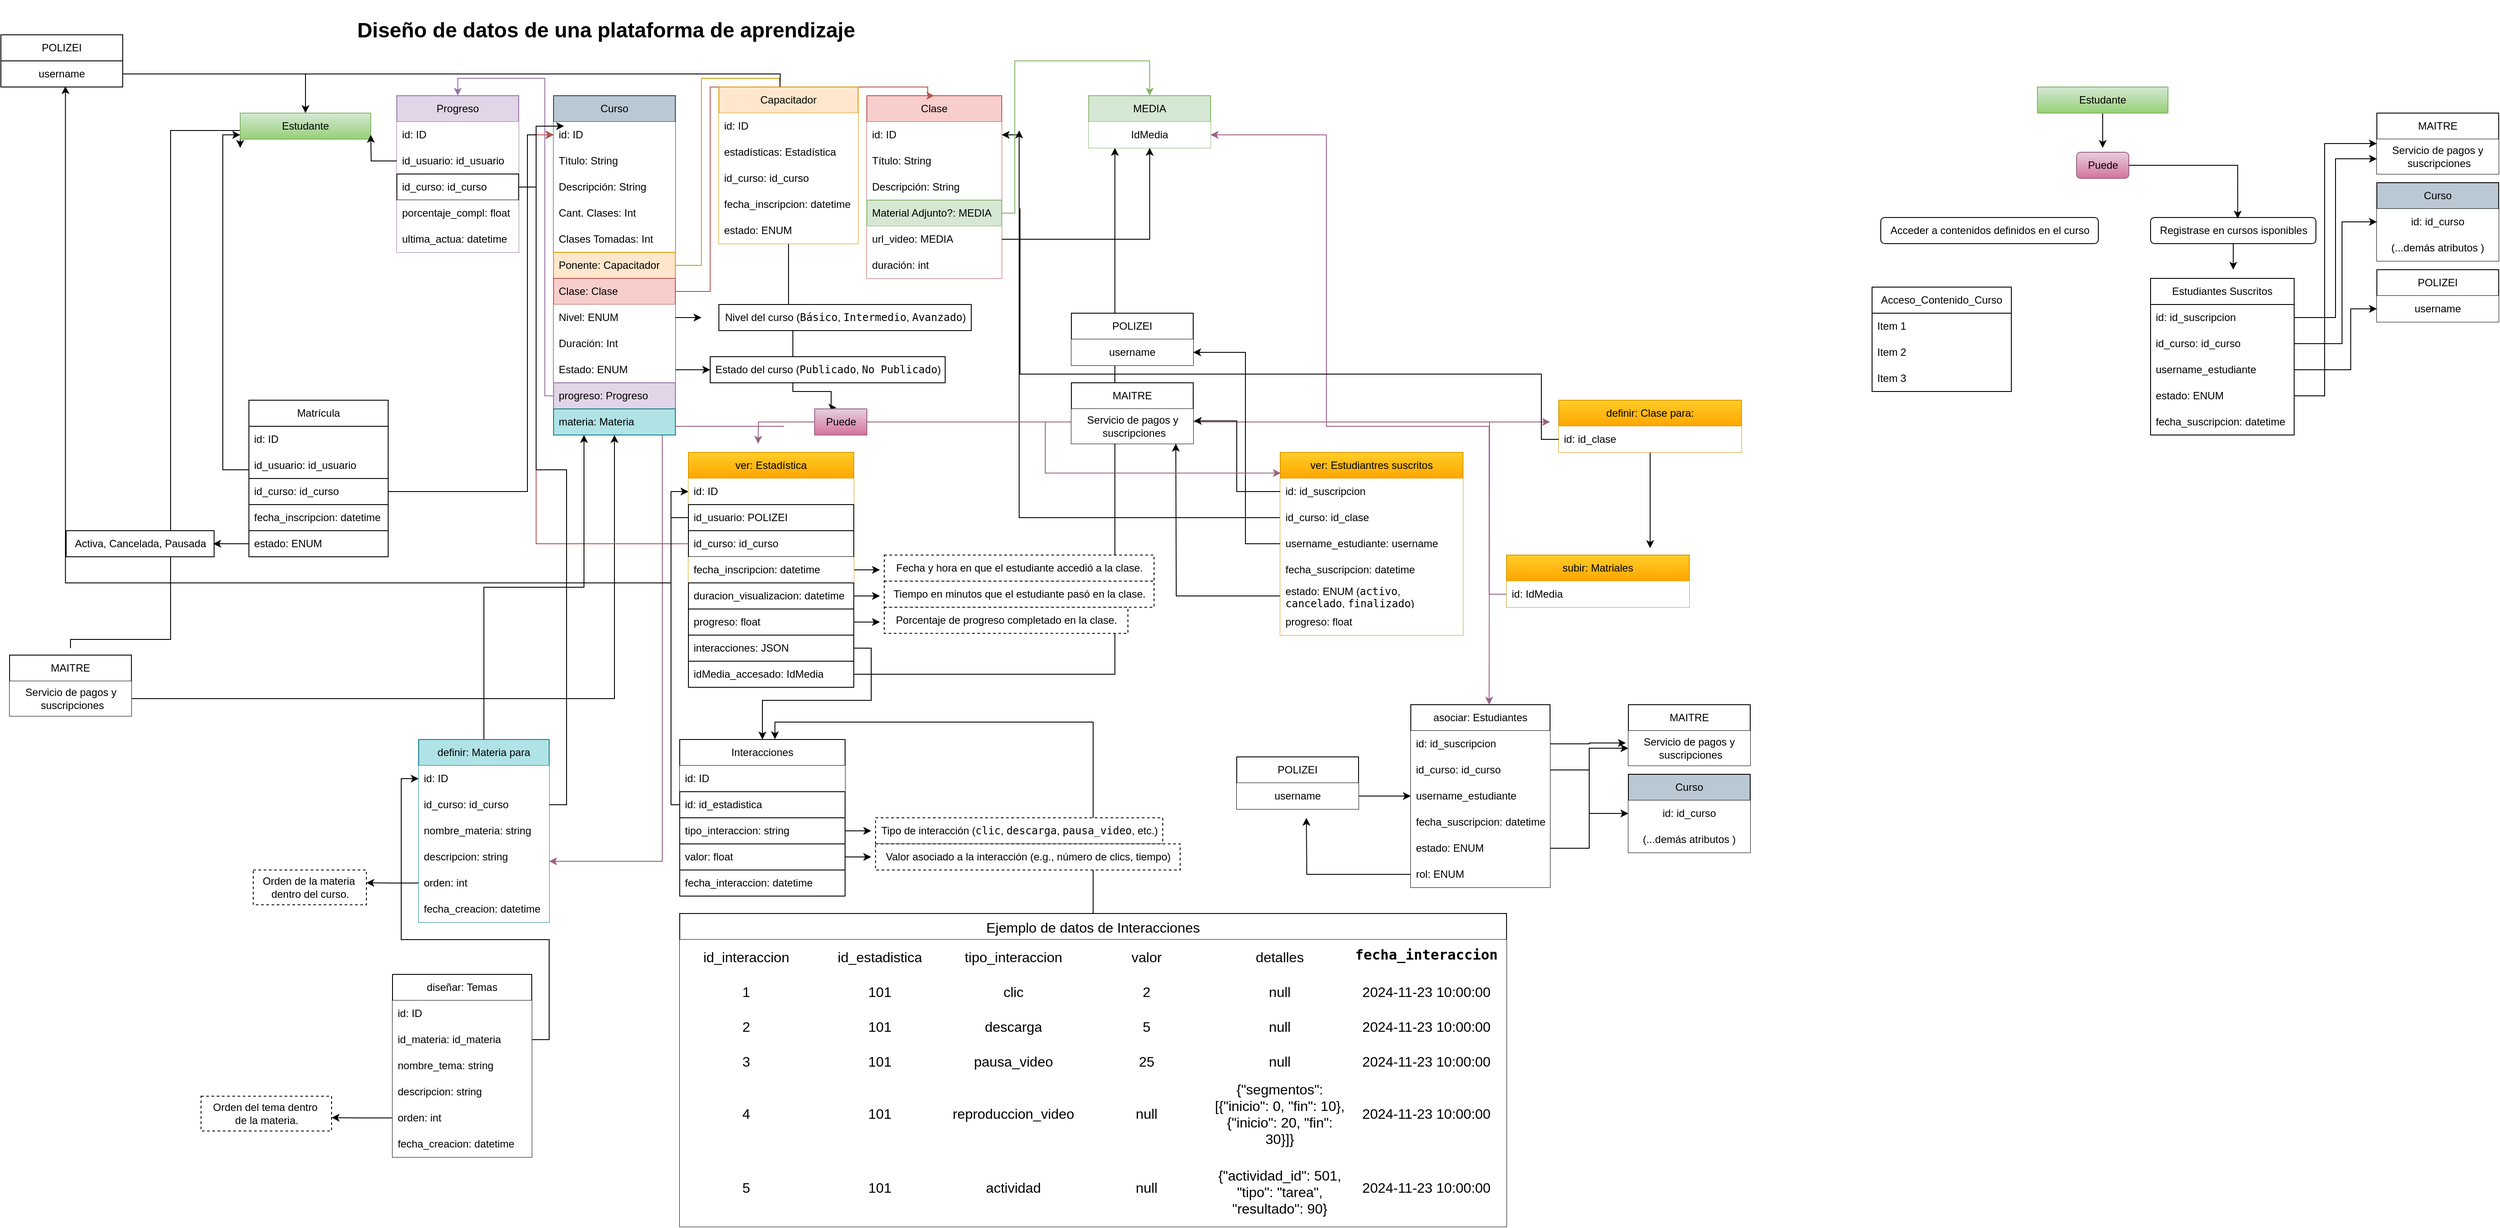 <mxfile version="24.8.9">
  <diagram name="Página-1" id="BIsnf9ENLGkfcpOaforG">
    <mxGraphModel dx="1793" dy="933" grid="1" gridSize="10" guides="1" tooltips="1" connect="1" arrows="1" fold="1" page="1" pageScale="1" pageWidth="1600" pageHeight="1200" math="0" shadow="0">
      <root>
        <mxCell id="0" />
        <mxCell id="1" parent="0" />
        <mxCell id="GrJkHypobNCPKlKONka_-181" style="edgeStyle=orthogonalEdgeStyle;rounded=0;orthogonalLoop=1;jettySize=auto;html=1;strokeColor=#996185;" edge="1" parent="1">
          <mxGeometry relative="1" as="geometry">
            <mxPoint x="1080" y="500" as="sourcePoint" />
            <mxPoint x="810" y="1000" as="targetPoint" />
            <Array as="points">
              <mxPoint x="940" y="499.94" />
              <mxPoint x="940" y="999.94" />
            </Array>
          </mxGeometry>
        </mxCell>
        <mxCell id="GrJkHypobNCPKlKONka_-140" style="edgeStyle=orthogonalEdgeStyle;rounded=0;orthogonalLoop=1;jettySize=auto;html=1;entryX=0.417;entryY=-0.051;entryDx=0;entryDy=0;entryPerimeter=0;" edge="1" parent="1" source="GrJkHypobNCPKlKONka_-20" target="GrJkHypobNCPKlKONka_-103">
          <mxGeometry relative="1" as="geometry">
            <Array as="points">
              <mxPoint x="1085" y="385" />
              <mxPoint x="1090" y="385" />
              <mxPoint x="1090" y="460" />
              <mxPoint x="1134" y="460" />
            </Array>
          </mxGeometry>
        </mxCell>
        <mxCell id="GrJkHypobNCPKlKONka_-141" value="Text" style="edgeLabel;html=1;align=center;verticalAlign=middle;resizable=0;points=[];" vertex="1" connectable="0" parent="GrJkHypobNCPKlKONka_-140">
          <mxGeometry x="0.233" y="-4" relative="1" as="geometry">
            <mxPoint y="-1" as="offset" />
          </mxGeometry>
        </mxCell>
        <mxCell id="GrJkHypobNCPKlKONka_-117" style="edgeStyle=orthogonalEdgeStyle;rounded=0;orthogonalLoop=1;jettySize=auto;html=1;exitX=0;exitY=0.5;exitDx=0;exitDy=0;entryX=1;entryY=0.5;entryDx=0;entryDy=0;" edge="1" parent="1" source="GrJkHypobNCPKlKONka_-110" target="p33vpN1_zn9hiMmlmU8_-10">
          <mxGeometry relative="1" as="geometry">
            <Array as="points">
              <mxPoint x="1350" y="605" />
              <mxPoint x="1350" y="165" />
            </Array>
          </mxGeometry>
        </mxCell>
        <mxCell id="GrJkHypobNCPKlKONka_-102" style="edgeStyle=orthogonalEdgeStyle;rounded=0;orthogonalLoop=1;jettySize=auto;html=1;exitX=0.5;exitY=0;exitDx=0;exitDy=0;entryX=0.576;entryY=-0.002;entryDx=0;entryDy=0;entryPerimeter=0;" edge="1" parent="1" source="GrJkHypobNCPKlKONka_-59" target="GrJkHypobNCPKlKONka_-40">
          <mxGeometry relative="1" as="geometry" />
        </mxCell>
        <mxCell id="GrJkHypobNCPKlKONka_-33" style="edgeStyle=orthogonalEdgeStyle;rounded=0;orthogonalLoop=1;jettySize=auto;html=1;exitX=1;exitY=0.5;exitDx=0;exitDy=0;" edge="1" parent="1" source="GrJkHypobNCPKlKONka_-32" target="abVfpm_DlAJP8ct97AFF-6">
          <mxGeometry relative="1" as="geometry">
            <Array as="points">
              <mxPoint x="1460" y="785" />
            </Array>
          </mxGeometry>
        </mxCell>
        <mxCell id="GrJkHypobNCPKlKONka_-27" style="edgeStyle=orthogonalEdgeStyle;rounded=0;orthogonalLoop=1;jettySize=auto;html=1;exitX=0;exitY=0.5;exitDx=0;exitDy=0;entryX=0.53;entryY=0.969;entryDx=0;entryDy=0;entryPerimeter=0;" edge="1" parent="1" source="GrJkHypobNCPKlKONka_-15" target="GrJkHypobNCPKlKONka_-2">
          <mxGeometry relative="1" as="geometry">
            <mxPoint x="260" y="140" as="targetPoint" />
            <Array as="points">
              <mxPoint x="950" y="605" />
              <mxPoint x="950" y="680" />
              <mxPoint x="254" y="680" />
            </Array>
          </mxGeometry>
        </mxCell>
        <mxCell id="abVfpm_DlAJP8ct97AFF-79" style="edgeStyle=orthogonalEdgeStyle;rounded=0;orthogonalLoop=1;jettySize=auto;html=1;entryX=0;entryY=0.5;entryDx=0;entryDy=0;" parent="1" edge="1">
          <mxGeometry relative="1" as="geometry">
            <Array as="points">
              <mxPoint x="260" y="745" />
              <mxPoint x="375" y="745" />
              <mxPoint x="375" y="160" />
              <mxPoint x="455" y="160" />
            </Array>
            <mxPoint x="260" y="755" as="sourcePoint" />
            <mxPoint x="455" y="180" as="targetPoint" />
          </mxGeometry>
        </mxCell>
        <mxCell id="p33vpN1_zn9hiMmlmU8_-1" value="Curso" style="swimlane;fontStyle=0;childLayout=stackLayout;horizontal=1;startSize=30;horizontalStack=0;resizeParent=1;resizeParentMax=0;resizeLast=0;collapsible=1;marginBottom=0;whiteSpace=wrap;html=1;fillColor=#bac8d3;strokeColor=#23445d;" parent="1" vertex="1">
          <mxGeometry x="815" y="120" width="140" height="390" as="geometry" />
        </mxCell>
        <mxCell id="p33vpN1_zn9hiMmlmU8_-2" value="id: ID" style="text;strokeColor=none;fillColor=default;align=left;verticalAlign=middle;spacingLeft=4;spacingRight=4;overflow=hidden;points=[[0,0.5],[1,0.5]];portConstraint=eastwest;rotatable=0;whiteSpace=wrap;html=1;" parent="p33vpN1_zn9hiMmlmU8_-1" vertex="1">
          <mxGeometry y="30" width="140" height="30" as="geometry" />
        </mxCell>
        <mxCell id="p33vpN1_zn9hiMmlmU8_-3" value="Tìtulo: String&amp;nbsp;" style="text;strokeColor=none;fillColor=default;align=left;verticalAlign=middle;spacingLeft=4;spacingRight=4;overflow=hidden;points=[[0,0.5],[1,0.5]];portConstraint=eastwest;rotatable=0;whiteSpace=wrap;html=1;" parent="p33vpN1_zn9hiMmlmU8_-1" vertex="1">
          <mxGeometry y="60" width="140" height="30" as="geometry" />
        </mxCell>
        <mxCell id="p33vpN1_zn9hiMmlmU8_-4" value="Descripción: String" style="text;strokeColor=none;fillColor=default;align=left;verticalAlign=middle;spacingLeft=4;spacingRight=4;overflow=hidden;points=[[0,0.5],[1,0.5]];portConstraint=eastwest;rotatable=0;whiteSpace=wrap;html=1;" parent="p33vpN1_zn9hiMmlmU8_-1" vertex="1">
          <mxGeometry y="90" width="140" height="30" as="geometry" />
        </mxCell>
        <mxCell id="p33vpN1_zn9hiMmlmU8_-16" value="Cant. Clases: Int" style="text;strokeColor=none;fillColor=default;align=left;verticalAlign=middle;spacingLeft=4;spacingRight=4;overflow=hidden;points=[[0,0.5],[1,0.5]];portConstraint=eastwest;rotatable=0;whiteSpace=wrap;html=1;" parent="p33vpN1_zn9hiMmlmU8_-1" vertex="1">
          <mxGeometry y="120" width="140" height="30" as="geometry" />
        </mxCell>
        <mxCell id="p33vpN1_zn9hiMmlmU8_-17" value="Clases Tomadas: Int" style="text;strokeColor=none;fillColor=default;align=left;verticalAlign=middle;spacingLeft=4;spacingRight=4;overflow=hidden;points=[[0,0.5],[1,0.5]];portConstraint=eastwest;rotatable=0;whiteSpace=wrap;html=1;" parent="p33vpN1_zn9hiMmlmU8_-1" vertex="1">
          <mxGeometry y="150" width="140" height="30" as="geometry" />
        </mxCell>
        <mxCell id="p33vpN1_zn9hiMmlmU8_-18" value="Ponente: Capacitador" style="text;strokeColor=#d79b00;fillColor=#ffe6cc;align=left;verticalAlign=middle;spacingLeft=4;spacingRight=4;overflow=hidden;points=[[0,0.5],[1,0.5]];portConstraint=eastwest;rotatable=0;whiteSpace=wrap;html=1;" parent="p33vpN1_zn9hiMmlmU8_-1" vertex="1">
          <mxGeometry y="180" width="140" height="30" as="geometry" />
        </mxCell>
        <mxCell id="p33vpN1_zn9hiMmlmU8_-19" value="Clase: Clase" style="text;strokeColor=#b85450;fillColor=#f8cecc;align=left;verticalAlign=middle;spacingLeft=4;spacingRight=4;overflow=hidden;points=[[0,0.5],[1,0.5]];portConstraint=eastwest;rotatable=0;whiteSpace=wrap;html=1;" parent="p33vpN1_zn9hiMmlmU8_-1" vertex="1">
          <mxGeometry y="210" width="140" height="30" as="geometry" />
        </mxCell>
        <mxCell id="abVfpm_DlAJP8ct97AFF-18" style="edgeStyle=orthogonalEdgeStyle;rounded=0;orthogonalLoop=1;jettySize=auto;html=1;exitX=1;exitY=0.5;exitDx=0;exitDy=0;" parent="p33vpN1_zn9hiMmlmU8_-1" source="abVfpm_DlAJP8ct97AFF-12" edge="1">
          <mxGeometry relative="1" as="geometry">
            <mxPoint x="170" y="255" as="targetPoint" />
          </mxGeometry>
        </mxCell>
        <mxCell id="abVfpm_DlAJP8ct97AFF-12" value="Nivel: ENUM" style="text;align=left;verticalAlign=middle;spacingLeft=4;spacingRight=4;overflow=hidden;points=[[0,0.5],[1,0.5]];portConstraint=eastwest;rotatable=0;whiteSpace=wrap;html=1;fillColor=default;" parent="p33vpN1_zn9hiMmlmU8_-1" vertex="1">
          <mxGeometry y="240" width="140" height="30" as="geometry" />
        </mxCell>
        <mxCell id="abVfpm_DlAJP8ct97AFF-13" value="Duración: Int" style="text;align=left;verticalAlign=middle;spacingLeft=4;spacingRight=4;overflow=hidden;points=[[0,0.5],[1,0.5]];portConstraint=eastwest;rotatable=0;whiteSpace=wrap;html=1;fillColor=default;" parent="p33vpN1_zn9hiMmlmU8_-1" vertex="1">
          <mxGeometry y="270" width="140" height="30" as="geometry" />
        </mxCell>
        <mxCell id="abVfpm_DlAJP8ct97AFF-14" value="Estado: ENUM" style="text;align=left;verticalAlign=middle;spacingLeft=4;spacingRight=4;overflow=hidden;points=[[0,0.5],[1,0.5]];portConstraint=eastwest;rotatable=0;whiteSpace=wrap;html=1;fillColor=default;" parent="p33vpN1_zn9hiMmlmU8_-1" vertex="1">
          <mxGeometry y="300" width="140" height="30" as="geometry" />
        </mxCell>
        <mxCell id="abVfpm_DlAJP8ct97AFF-32" value="progreso: Progreso" style="text;align=left;verticalAlign=middle;spacingLeft=4;spacingRight=4;overflow=hidden;points=[[0,0.5],[1,0.5]];portConstraint=eastwest;rotatable=0;whiteSpace=wrap;html=1;fillColor=#e1d5e7;strokeColor=#9673a6;" parent="p33vpN1_zn9hiMmlmU8_-1" vertex="1">
          <mxGeometry y="330" width="140" height="30" as="geometry" />
        </mxCell>
        <mxCell id="GrJkHypobNCPKlKONka_-153" value="materia: Materia" style="text;align=left;verticalAlign=middle;spacingLeft=4;spacingRight=4;overflow=hidden;points=[[0,0.5],[1,0.5]];portConstraint=eastwest;rotatable=0;whiteSpace=wrap;html=1;fillColor=#b0e3e6;strokeColor=#0e8088;" vertex="1" parent="p33vpN1_zn9hiMmlmU8_-1">
          <mxGeometry y="360" width="140" height="30" as="geometry" />
        </mxCell>
        <mxCell id="p33vpN1_zn9hiMmlmU8_-9" value="Clase" style="swimlane;fontStyle=0;childLayout=stackLayout;horizontal=1;startSize=30;horizontalStack=0;resizeParent=1;resizeParentMax=0;resizeLast=0;collapsible=1;marginBottom=0;whiteSpace=wrap;html=1;fillColor=#f8cecc;strokeColor=#b85450;" parent="1" vertex="1">
          <mxGeometry x="1175" y="120" width="155" height="210" as="geometry" />
        </mxCell>
        <mxCell id="p33vpN1_zn9hiMmlmU8_-10" value="id: ID" style="text;strokeColor=none;fillColor=default;align=left;verticalAlign=middle;spacingLeft=4;spacingRight=4;overflow=hidden;points=[[0,0.5],[1,0.5]];portConstraint=eastwest;rotatable=0;whiteSpace=wrap;html=1;" parent="p33vpN1_zn9hiMmlmU8_-9" vertex="1">
          <mxGeometry y="30" width="155" height="30" as="geometry" />
        </mxCell>
        <mxCell id="p33vpN1_zn9hiMmlmU8_-11" value="Título: String" style="text;strokeColor=none;fillColor=default;align=left;verticalAlign=middle;spacingLeft=4;spacingRight=4;overflow=hidden;points=[[0,0.5],[1,0.5]];portConstraint=eastwest;rotatable=0;whiteSpace=wrap;html=1;" parent="p33vpN1_zn9hiMmlmU8_-9" vertex="1">
          <mxGeometry y="60" width="155" height="30" as="geometry" />
        </mxCell>
        <mxCell id="p33vpN1_zn9hiMmlmU8_-12" value="Descripción: String" style="text;strokeColor=none;fillColor=default;align=left;verticalAlign=middle;spacingLeft=4;spacingRight=4;overflow=hidden;points=[[0,0.5],[1,0.5]];portConstraint=eastwest;rotatable=0;whiteSpace=wrap;html=1;" parent="p33vpN1_zn9hiMmlmU8_-9" vertex="1">
          <mxGeometry y="90" width="155" height="30" as="geometry" />
        </mxCell>
        <mxCell id="abVfpm_DlAJP8ct97AFF-1" value="Material Adjunto?: MEDIA&amp;nbsp;" style="text;strokeColor=#82b366;fillColor=#d5e8d4;align=left;verticalAlign=middle;spacingLeft=4;spacingRight=4;overflow=hidden;points=[[0,0.5],[1,0.5]];portConstraint=eastwest;rotatable=0;whiteSpace=wrap;html=1;" parent="p33vpN1_zn9hiMmlmU8_-9" vertex="1">
          <mxGeometry y="120" width="155" height="30" as="geometry" />
        </mxCell>
        <mxCell id="abVfpm_DlAJP8ct97AFF-23" value="url_video: MEDIA" style="text;align=left;verticalAlign=middle;spacingLeft=4;spacingRight=4;overflow=hidden;points=[[0,0.5],[1,0.5]];portConstraint=eastwest;rotatable=0;whiteSpace=wrap;html=1;fillColor=default;" parent="p33vpN1_zn9hiMmlmU8_-9" vertex="1">
          <mxGeometry y="150" width="155" height="30" as="geometry" />
        </mxCell>
        <mxCell id="abVfpm_DlAJP8ct97AFF-24" value="duración: int" style="text;align=left;verticalAlign=middle;spacingLeft=4;spacingRight=4;overflow=hidden;points=[[0,0.5],[1,0.5]];portConstraint=eastwest;rotatable=0;whiteSpace=wrap;html=1;fillColor=default;" parent="p33vpN1_zn9hiMmlmU8_-9" vertex="1">
          <mxGeometry y="180" width="155" height="30" as="geometry" />
        </mxCell>
        <mxCell id="p33vpN1_zn9hiMmlmU8_-20" style="edgeStyle=orthogonalEdgeStyle;rounded=0;orthogonalLoop=1;jettySize=auto;html=1;exitX=1;exitY=0.5;exitDx=0;exitDy=0;entryX=0.5;entryY=0;entryDx=0;entryDy=0;fillColor=#ffe6cc;strokeColor=#d79b00;" parent="1" source="p33vpN1_zn9hiMmlmU8_-18" edge="1">
          <mxGeometry relative="1" as="geometry">
            <Array as="points">
              <mxPoint x="985" y="315" />
              <mxPoint x="985" y="100" />
              <mxPoint x="1075" y="100" />
            </Array>
            <mxPoint x="1075" y="120" as="targetPoint" />
          </mxGeometry>
        </mxCell>
        <mxCell id="p33vpN1_zn9hiMmlmU8_-21" style="edgeStyle=orthogonalEdgeStyle;rounded=0;orthogonalLoop=1;jettySize=auto;html=1;exitX=1;exitY=0.5;exitDx=0;exitDy=0;entryX=0.5;entryY=0;entryDx=0;entryDy=0;fillColor=#f8cecc;strokeColor=#b85450;" parent="1" source="p33vpN1_zn9hiMmlmU8_-19" target="p33vpN1_zn9hiMmlmU8_-9" edge="1">
          <mxGeometry relative="1" as="geometry">
            <Array as="points">
              <mxPoint x="995" y="345" />
              <mxPoint x="995" y="110" />
              <mxPoint x="1245" y="110" />
            </Array>
          </mxGeometry>
        </mxCell>
        <mxCell id="abVfpm_DlAJP8ct97AFF-2" value="&lt;h1&gt;&lt;b&gt;Diseño de datos de una plataforma de aprendizaje&lt;/b&gt;&lt;/h1&gt;" style="text;html=1;align=center;verticalAlign=middle;resizable=0;points=[];autosize=1;strokeColor=none;fillColor=none;" parent="1" vertex="1">
          <mxGeometry x="575" y="10" width="600" height="70" as="geometry" />
        </mxCell>
        <mxCell id="abVfpm_DlAJP8ct97AFF-5" value="MEDIA" style="swimlane;fontStyle=0;childLayout=stackLayout;horizontal=1;startSize=30;horizontalStack=0;resizeParent=1;resizeParentMax=0;resizeLast=0;collapsible=1;marginBottom=0;whiteSpace=wrap;html=1;fillColor=#d5e8d4;strokeColor=#82b366;" parent="1" vertex="1">
          <mxGeometry x="1430" y="120" width="140" height="60" as="geometry" />
        </mxCell>
        <mxCell id="abVfpm_DlAJP8ct97AFF-6" value="IdMedia" style="text;strokeColor=none;fillColor=default;align=center;verticalAlign=middle;spacingLeft=4;spacingRight=4;overflow=hidden;points=[[0,0.5],[1,0.5]];portConstraint=eastwest;rotatable=0;whiteSpace=wrap;html=1;" parent="abVfpm_DlAJP8ct97AFF-5" vertex="1">
          <mxGeometry y="30" width="140" height="30" as="geometry" />
        </mxCell>
        <mxCell id="abVfpm_DlAJP8ct97AFF-10" style="edgeStyle=orthogonalEdgeStyle;rounded=0;orthogonalLoop=1;jettySize=auto;html=1;exitX=1;exitY=0.5;exitDx=0;exitDy=0;entryX=0.5;entryY=0;entryDx=0;entryDy=0;fillColor=#d5e8d4;strokeColor=#82b366;" parent="1" source="abVfpm_DlAJP8ct97AFF-1" target="abVfpm_DlAJP8ct97AFF-5" edge="1">
          <mxGeometry relative="1" as="geometry">
            <mxPoint x="1395" y="100" as="targetPoint" />
            <Array as="points">
              <mxPoint x="1345" y="255" />
              <mxPoint x="1345" y="80" />
              <mxPoint x="1500" y="80" />
            </Array>
          </mxGeometry>
        </mxCell>
        <mxCell id="abVfpm_DlAJP8ct97AFF-19" value="Estado del curso (&lt;font face=&quot;monospace&quot;&gt;Publicado&lt;/font&gt;, &lt;code&gt;No Publicado&lt;/code&gt;)" style="text;html=1;align=center;verticalAlign=middle;resizable=0;points=[];autosize=1;strokeColor=default;fillColor=default;" parent="1" vertex="1">
          <mxGeometry x="995" y="420" width="270" height="30" as="geometry" />
        </mxCell>
        <mxCell id="abVfpm_DlAJP8ct97AFF-21" style="edgeStyle=orthogonalEdgeStyle;rounded=0;orthogonalLoop=1;jettySize=auto;html=1;exitX=1;exitY=0.5;exitDx=0;exitDy=0;" parent="1" source="abVfpm_DlAJP8ct97AFF-14" target="abVfpm_DlAJP8ct97AFF-19" edge="1">
          <mxGeometry relative="1" as="geometry" />
        </mxCell>
        <mxCell id="abVfpm_DlAJP8ct97AFF-22" value="Nivel del curso (&lt;font face=&quot;monospace&quot;&gt;Básico&lt;/font&gt;, &lt;code&gt;Intermedio&lt;/code&gt;, &lt;code&gt;Avanzado&lt;/code&gt;)" style="text;html=1;align=center;verticalAlign=middle;resizable=0;points=[];autosize=1;strokeColor=default;fillColor=default;" parent="1" vertex="1">
          <mxGeometry x="1005" y="360" width="290" height="30" as="geometry" />
        </mxCell>
        <mxCell id="abVfpm_DlAJP8ct97AFF-25" value="Progreso" style="swimlane;fontStyle=0;childLayout=stackLayout;horizontal=1;startSize=30;horizontalStack=0;resizeParent=1;resizeParentMax=0;resizeLast=0;collapsible=1;marginBottom=0;whiteSpace=wrap;html=1;fillColor=#e1d5e7;strokeColor=#9673a6;" parent="1" vertex="1">
          <mxGeometry x="635" y="120" width="140" height="180" as="geometry" />
        </mxCell>
        <mxCell id="abVfpm_DlAJP8ct97AFF-26" value="id: ID" style="text;strokeColor=none;fillColor=default;align=left;verticalAlign=middle;spacingLeft=4;spacingRight=4;overflow=hidden;points=[[0,0.5],[1,0.5]];portConstraint=eastwest;rotatable=0;whiteSpace=wrap;html=1;" parent="abVfpm_DlAJP8ct97AFF-25" vertex="1">
          <mxGeometry y="30" width="140" height="30" as="geometry" />
        </mxCell>
        <mxCell id="abVfpm_DlAJP8ct97AFF-27" value="id_usuario: id_usuario" style="text;strokeColor=none;fillColor=default;align=left;verticalAlign=middle;spacingLeft=4;spacingRight=4;overflow=hidden;points=[[0,0.5],[1,0.5]];portConstraint=eastwest;rotatable=0;whiteSpace=wrap;html=1;" parent="abVfpm_DlAJP8ct97AFF-25" vertex="1">
          <mxGeometry y="60" width="140" height="30" as="geometry" />
        </mxCell>
        <mxCell id="abVfpm_DlAJP8ct97AFF-28" value="id_curso: id_curso" style="text;strokeColor=default;fillColor=default;align=left;verticalAlign=middle;spacingLeft=4;spacingRight=4;overflow=hidden;points=[[0,0.5],[1,0.5]];portConstraint=eastwest;rotatable=0;whiteSpace=wrap;html=1;" parent="abVfpm_DlAJP8ct97AFF-25" vertex="1">
          <mxGeometry y="90" width="140" height="30" as="geometry" />
        </mxCell>
        <mxCell id="abVfpm_DlAJP8ct97AFF-34" value="porcentaje_compl: float" style="text;strokeColor=none;fillColor=default;align=left;verticalAlign=middle;spacingLeft=4;spacingRight=4;overflow=hidden;points=[[0,0.5],[1,0.5]];portConstraint=eastwest;rotatable=0;whiteSpace=wrap;html=1;" parent="abVfpm_DlAJP8ct97AFF-25" vertex="1">
          <mxGeometry y="120" width="140" height="30" as="geometry" />
        </mxCell>
        <mxCell id="abVfpm_DlAJP8ct97AFF-35" value="ultima_actua: datetime" style="text;strokeColor=none;fillColor=default;align=left;verticalAlign=middle;spacingLeft=4;spacingRight=4;overflow=hidden;points=[[0,0.5],[1,0.5]];portConstraint=eastwest;rotatable=0;whiteSpace=wrap;html=1;" parent="abVfpm_DlAJP8ct97AFF-25" vertex="1">
          <mxGeometry y="150" width="140" height="30" as="geometry" />
        </mxCell>
        <mxCell id="abVfpm_DlAJP8ct97AFF-31" style="edgeStyle=orthogonalEdgeStyle;rounded=0;orthogonalLoop=1;jettySize=auto;html=1;exitX=1;exitY=0.5;exitDx=0;exitDy=0;entryX=0;entryY=0.5;entryDx=0;entryDy=0;" parent="1" source="abVfpm_DlAJP8ct97AFF-28" target="p33vpN1_zn9hiMmlmU8_-2" edge="1">
          <mxGeometry relative="1" as="geometry" />
        </mxCell>
        <mxCell id="abVfpm_DlAJP8ct97AFF-33" style="edgeStyle=orthogonalEdgeStyle;rounded=0;orthogonalLoop=1;jettySize=auto;html=1;exitX=0;exitY=0.5;exitDx=0;exitDy=0;entryX=0.5;entryY=0;entryDx=0;entryDy=0;fillColor=#e1d5e7;strokeColor=#9673a6;" parent="1" source="abVfpm_DlAJP8ct97AFF-32" target="abVfpm_DlAJP8ct97AFF-25" edge="1">
          <mxGeometry relative="1" as="geometry">
            <Array as="points">
              <mxPoint x="805" y="465" />
              <mxPoint x="805" y="100" />
              <mxPoint x="705" y="100" />
            </Array>
          </mxGeometry>
        </mxCell>
        <mxCell id="abVfpm_DlAJP8ct97AFF-36" value="Estudante" style="swimlane;fontStyle=0;childLayout=stackLayout;horizontal=1;startSize=30;horizontalStack=0;resizeParent=1;resizeParentMax=0;resizeLast=0;collapsible=1;marginBottom=0;whiteSpace=wrap;html=1;fillColor=#d5e8d4;gradientColor=#97d077;strokeColor=#82b366;" parent="1" vertex="1">
          <mxGeometry x="455" y="140" width="150" height="30" as="geometry" />
        </mxCell>
        <mxCell id="abVfpm_DlAJP8ct97AFF-49" style="edgeStyle=orthogonalEdgeStyle;rounded=0;orthogonalLoop=1;jettySize=auto;html=1;exitX=0;exitY=0.5;exitDx=0;exitDy=0;entryX=1;entryY=0.5;entryDx=0;entryDy=0;" parent="1" source="abVfpm_DlAJP8ct97AFF-27" edge="1">
          <mxGeometry relative="1" as="geometry">
            <mxPoint x="605" y="165" as="targetPoint" />
          </mxGeometry>
        </mxCell>
        <mxCell id="abVfpm_DlAJP8ct97AFF-50" value="Matrícula" style="swimlane;fontStyle=0;childLayout=stackLayout;horizontal=1;startSize=30;horizontalStack=0;resizeParent=1;resizeParentMax=0;resizeLast=0;collapsible=1;marginBottom=0;whiteSpace=wrap;html=1;" parent="1" vertex="1">
          <mxGeometry x="465" y="470" width="160" height="180" as="geometry" />
        </mxCell>
        <mxCell id="abVfpm_DlAJP8ct97AFF-51" value="id: ID" style="text;strokeColor=none;fillColor=none;align=left;verticalAlign=middle;spacingLeft=4;spacingRight=4;overflow=hidden;points=[[0,0.5],[1,0.5]];portConstraint=eastwest;rotatable=0;whiteSpace=wrap;html=1;" parent="abVfpm_DlAJP8ct97AFF-50" vertex="1">
          <mxGeometry y="30" width="160" height="30" as="geometry" />
        </mxCell>
        <mxCell id="abVfpm_DlAJP8ct97AFF-52" value="id_usuario: id_usuario" style="text;strokeColor=none;fillColor=none;align=left;verticalAlign=middle;spacingLeft=4;spacingRight=4;overflow=hidden;points=[[0,0.5],[1,0.5]];portConstraint=eastwest;rotatable=0;whiteSpace=wrap;html=1;" parent="abVfpm_DlAJP8ct97AFF-50" vertex="1">
          <mxGeometry y="60" width="160" height="30" as="geometry" />
        </mxCell>
        <mxCell id="abVfpm_DlAJP8ct97AFF-53" value="id_curso: id_curso" style="text;strokeColor=default;fillColor=none;align=left;verticalAlign=middle;spacingLeft=4;spacingRight=4;overflow=hidden;points=[[0,0.5],[1,0.5]];portConstraint=eastwest;rotatable=0;whiteSpace=wrap;html=1;" parent="abVfpm_DlAJP8ct97AFF-50" vertex="1">
          <mxGeometry y="90" width="160" height="30" as="geometry" />
        </mxCell>
        <mxCell id="abVfpm_DlAJP8ct97AFF-54" value="fecha_inscripcion: datetime" style="text;strokeColor=none;fillColor=none;align=left;verticalAlign=middle;spacingLeft=4;spacingRight=4;overflow=hidden;points=[[0,0.5],[1,0.5]];portConstraint=eastwest;rotatable=0;whiteSpace=wrap;html=1;" parent="abVfpm_DlAJP8ct97AFF-50" vertex="1">
          <mxGeometry y="120" width="160" height="30" as="geometry" />
        </mxCell>
        <mxCell id="abVfpm_DlAJP8ct97AFF-55" value="estado: ENUM" style="text;strokeColor=default;fillColor=none;align=left;verticalAlign=middle;spacingLeft=4;spacingRight=4;overflow=hidden;points=[[0,0.5],[1,0.5]];portConstraint=eastwest;rotatable=0;whiteSpace=wrap;html=1;" parent="abVfpm_DlAJP8ct97AFF-50" vertex="1">
          <mxGeometry y="150" width="160" height="30" as="geometry" />
        </mxCell>
        <mxCell id="abVfpm_DlAJP8ct97AFF-59" style="edgeStyle=orthogonalEdgeStyle;rounded=0;orthogonalLoop=1;jettySize=auto;html=1;exitX=0;exitY=0.5;exitDx=0;exitDy=0;entryX=0;entryY=0.5;entryDx=0;entryDy=0;" parent="1" source="abVfpm_DlAJP8ct97AFF-51" edge="1">
          <mxGeometry relative="1" as="geometry">
            <Array as="points">
              <mxPoint x="465" y="550" />
              <mxPoint x="435" y="550" />
              <mxPoint x="435" y="165" />
            </Array>
            <mxPoint x="455" y="165" as="targetPoint" />
          </mxGeometry>
        </mxCell>
        <mxCell id="abVfpm_DlAJP8ct97AFF-62" style="edgeStyle=orthogonalEdgeStyle;rounded=0;orthogonalLoop=1;jettySize=auto;html=1;entryX=0;entryY=0.5;entryDx=0;entryDy=0;" parent="1" source="abVfpm_DlAJP8ct97AFF-53" target="p33vpN1_zn9hiMmlmU8_-2" edge="1">
          <mxGeometry relative="1" as="geometry">
            <Array as="points">
              <mxPoint x="785" y="575" />
              <mxPoint x="785" y="165" />
            </Array>
          </mxGeometry>
        </mxCell>
        <mxCell id="abVfpm_DlAJP8ct97AFF-63" value="Activa, Cancelada, Pausada" style="text;html=1;align=center;verticalAlign=middle;resizable=0;points=[];autosize=1;strokeColor=default;fillColor=default;gradientColor=none;" parent="1" vertex="1">
          <mxGeometry x="255" y="620" width="170" height="30" as="geometry" />
        </mxCell>
        <mxCell id="abVfpm_DlAJP8ct97AFF-65" style="edgeStyle=orthogonalEdgeStyle;rounded=0;orthogonalLoop=1;jettySize=auto;html=1;exitX=0;exitY=0.5;exitDx=0;exitDy=0;entryX=0.994;entryY=0.5;entryDx=0;entryDy=0;entryPerimeter=0;" parent="1" source="abVfpm_DlAJP8ct97AFF-55" target="abVfpm_DlAJP8ct97AFF-63" edge="1">
          <mxGeometry relative="1" as="geometry" />
        </mxCell>
        <mxCell id="GrJkHypobNCPKlKONka_-1" value="POLIZEI" style="swimlane;fontStyle=0;childLayout=stackLayout;horizontal=1;startSize=30;horizontalStack=0;resizeParent=1;resizeParentMax=0;resizeLast=0;collapsible=1;marginBottom=0;whiteSpace=wrap;html=1;" vertex="1" parent="1">
          <mxGeometry x="180" y="50" width="140" height="60" as="geometry" />
        </mxCell>
        <mxCell id="GrJkHypobNCPKlKONka_-2" value="username" style="text;strokeColor=none;fillColor=none;align=center;verticalAlign=middle;spacingLeft=4;spacingRight=4;overflow=hidden;points=[[0,0.5],[1,0.5]];portConstraint=eastwest;rotatable=0;whiteSpace=wrap;html=1;" vertex="1" parent="GrJkHypobNCPKlKONka_-1">
          <mxGeometry y="30" width="140" height="30" as="geometry" />
        </mxCell>
        <mxCell id="GrJkHypobNCPKlKONka_-7" style="edgeStyle=orthogonalEdgeStyle;rounded=0;orthogonalLoop=1;jettySize=auto;html=1;exitX=1;exitY=0.5;exitDx=0;exitDy=0;entryX=0.5;entryY=0;entryDx=0;entryDy=0;" edge="1" parent="1" source="GrJkHypobNCPKlKONka_-2" target="abVfpm_DlAJP8ct97AFF-36">
          <mxGeometry relative="1" as="geometry" />
        </mxCell>
        <mxCell id="GrJkHypobNCPKlKONka_-8" style="edgeStyle=orthogonalEdgeStyle;rounded=0;orthogonalLoop=1;jettySize=auto;html=1;exitX=1;exitY=0.5;exitDx=0;exitDy=0;entryX=0.5;entryY=0;entryDx=0;entryDy=0;" edge="1" parent="1" source="GrJkHypobNCPKlKONka_-2">
          <mxGeometry relative="1" as="geometry">
            <mxPoint x="1075" y="120" as="targetPoint" />
          </mxGeometry>
        </mxCell>
        <mxCell id="GrJkHypobNCPKlKONka_-9" value="MAITRE" style="swimlane;fontStyle=0;childLayout=stackLayout;horizontal=1;startSize=30;horizontalStack=0;resizeParent=1;resizeParentMax=0;resizeLast=0;collapsible=1;marginBottom=0;whiteSpace=wrap;html=1;" vertex="1" parent="1">
          <mxGeometry x="190" y="763" width="140" height="70" as="geometry" />
        </mxCell>
        <mxCell id="GrJkHypobNCPKlKONka_-11" value="Servicio de pagos y&lt;div&gt;&amp;nbsp;suscripciones&lt;/div&gt;" style="text;html=1;align=center;verticalAlign=middle;resizable=0;points=[];autosize=1;strokeColor=none;fillColor=default;" vertex="1" parent="GrJkHypobNCPKlKONka_-9">
          <mxGeometry y="30" width="140" height="40" as="geometry" />
        </mxCell>
        <mxCell id="GrJkHypobNCPKlKONka_-12" style="edgeStyle=orthogonalEdgeStyle;rounded=0;orthogonalLoop=1;jettySize=auto;html=1;entryX=0.5;entryY=1;entryDx=0;entryDy=0;" edge="1" parent="1" source="GrJkHypobNCPKlKONka_-11" target="p33vpN1_zn9hiMmlmU8_-1">
          <mxGeometry relative="1" as="geometry" />
        </mxCell>
        <mxCell id="GrJkHypobNCPKlKONka_-34" style="edgeStyle=orthogonalEdgeStyle;rounded=0;orthogonalLoop=1;jettySize=auto;html=1;exitX=1;exitY=0.5;exitDx=0;exitDy=0;" edge="1" parent="1" source="GrJkHypobNCPKlKONka_-13">
          <mxGeometry relative="1" as="geometry">
            <mxPoint x="1190" y="665.529" as="targetPoint" />
          </mxGeometry>
        </mxCell>
        <mxCell id="GrJkHypobNCPKlKONka_-13" value="ver: Estadística" style="swimlane;fontStyle=0;childLayout=stackLayout;horizontal=1;startSize=30;horizontalStack=0;resizeParent=1;resizeParentMax=0;resizeLast=0;collapsible=1;marginBottom=0;whiteSpace=wrap;html=1;align=center;fillColor=#ffcd28;gradientColor=#ffa500;strokeColor=#d79b00;" vertex="1" parent="1">
          <mxGeometry x="970" y="530" width="190" height="270" as="geometry" />
        </mxCell>
        <mxCell id="GrJkHypobNCPKlKONka_-14" value="id: ID" style="text;strokeColor=none;fillColor=default;align=left;verticalAlign=middle;spacingLeft=4;spacingRight=4;overflow=hidden;points=[[0,0.5],[1,0.5]];portConstraint=eastwest;rotatable=0;whiteSpace=wrap;html=1;" vertex="1" parent="GrJkHypobNCPKlKONka_-13">
          <mxGeometry y="30" width="190" height="30" as="geometry" />
        </mxCell>
        <mxCell id="GrJkHypobNCPKlKONka_-15" value="id_usuario: POLIZEI" style="text;strokeColor=default;fillColor=default;align=left;verticalAlign=middle;spacingLeft=4;spacingRight=4;overflow=hidden;points=[[0,0.5],[1,0.5]];portConstraint=eastwest;rotatable=0;whiteSpace=wrap;html=1;" vertex="1" parent="GrJkHypobNCPKlKONka_-13">
          <mxGeometry y="60" width="190" height="30" as="geometry" />
        </mxCell>
        <mxCell id="GrJkHypobNCPKlKONka_-16" value="id_curso: id_curso" style="text;strokeColor=default;fillColor=default;align=left;verticalAlign=middle;spacingLeft=4;spacingRight=4;overflow=hidden;points=[[0,0.5],[1,0.5]];portConstraint=eastwest;rotatable=0;whiteSpace=wrap;html=1;" vertex="1" parent="GrJkHypobNCPKlKONka_-13">
          <mxGeometry y="90" width="190" height="30" as="geometry" />
        </mxCell>
        <mxCell id="GrJkHypobNCPKlKONka_-17" value="fecha_inscripcion: datetime" style="text;strokeColor=none;fillColor=default;align=left;verticalAlign=middle;spacingLeft=4;spacingRight=4;overflow=hidden;points=[[0,0.5],[1,0.5]];portConstraint=eastwest;rotatable=0;whiteSpace=wrap;html=1;" vertex="1" parent="GrJkHypobNCPKlKONka_-13">
          <mxGeometry y="120" width="190" height="30" as="geometry" />
        </mxCell>
        <mxCell id="GrJkHypobNCPKlKONka_-37" style="edgeStyle=orthogonalEdgeStyle;rounded=0;orthogonalLoop=1;jettySize=auto;html=1;exitX=1;exitY=0.5;exitDx=0;exitDy=0;" edge="1" parent="GrJkHypobNCPKlKONka_-13" source="GrJkHypobNCPKlKONka_-18">
          <mxGeometry relative="1" as="geometry">
            <mxPoint x="220" y="164.941" as="targetPoint" />
          </mxGeometry>
        </mxCell>
        <mxCell id="GrJkHypobNCPKlKONka_-18" value="duracion_visualizacion: datetime" style="text;strokeColor=default;fillColor=default;align=left;verticalAlign=middle;spacingLeft=4;spacingRight=4;overflow=hidden;points=[[0,0.5],[1,0.5]];portConstraint=eastwest;rotatable=0;whiteSpace=wrap;html=1;" vertex="1" parent="GrJkHypobNCPKlKONka_-13">
          <mxGeometry y="150" width="190" height="30" as="geometry" />
        </mxCell>
        <mxCell id="GrJkHypobNCPKlKONka_-39" style="edgeStyle=orthogonalEdgeStyle;rounded=0;orthogonalLoop=1;jettySize=auto;html=1;exitX=1;exitY=0.5;exitDx=0;exitDy=0;" edge="1" parent="GrJkHypobNCPKlKONka_-13" source="GrJkHypobNCPKlKONka_-30">
          <mxGeometry relative="1" as="geometry">
            <mxPoint x="220" y="195.529" as="targetPoint" />
          </mxGeometry>
        </mxCell>
        <mxCell id="GrJkHypobNCPKlKONka_-30" value="progreso: float" style="text;strokeColor=default;fillColor=default;align=left;verticalAlign=middle;spacingLeft=4;spacingRight=4;overflow=hidden;points=[[0,0.5],[1,0.5]];portConstraint=eastwest;rotatable=0;whiteSpace=wrap;html=1;" vertex="1" parent="GrJkHypobNCPKlKONka_-13">
          <mxGeometry y="180" width="190" height="30" as="geometry" />
        </mxCell>
        <mxCell id="GrJkHypobNCPKlKONka_-31" value="interacciones: JSON" style="text;strokeColor=default;fillColor=default;align=left;verticalAlign=middle;spacingLeft=4;spacingRight=4;overflow=hidden;points=[[0,0.5],[1,0.5]];portConstraint=eastwest;rotatable=0;whiteSpace=wrap;html=1;" vertex="1" parent="GrJkHypobNCPKlKONka_-13">
          <mxGeometry y="210" width="190" height="30" as="geometry" />
        </mxCell>
        <mxCell id="GrJkHypobNCPKlKONka_-32" value="idMedia_accesado: IdMedia" style="text;strokeColor=default;fillColor=default;align=left;verticalAlign=middle;spacingLeft=4;spacingRight=4;overflow=hidden;points=[[0,0.5],[1,0.5]];portConstraint=eastwest;rotatable=0;whiteSpace=wrap;html=1;" vertex="1" parent="GrJkHypobNCPKlKONka_-13">
          <mxGeometry y="240" width="190" height="30" as="geometry" />
        </mxCell>
        <mxCell id="GrJkHypobNCPKlKONka_-20" value="Capacitador" style="swimlane;fontStyle=0;childLayout=stackLayout;horizontal=1;startSize=30;horizontalStack=0;resizeParent=1;resizeParentMax=0;resizeLast=0;collapsible=1;marginBottom=0;whiteSpace=wrap;html=1;fillColor=#ffe6cc;strokeColor=#d79b00;" vertex="1" parent="1">
          <mxGeometry x="1005" y="110" width="160" height="180" as="geometry" />
        </mxCell>
        <mxCell id="GrJkHypobNCPKlKONka_-21" value="id: ID" style="text;strokeColor=none;fillColor=default;align=left;verticalAlign=middle;spacingLeft=4;spacingRight=4;overflow=hidden;points=[[0,0.5],[1,0.5]];portConstraint=eastwest;rotatable=0;whiteSpace=wrap;html=1;" vertex="1" parent="GrJkHypobNCPKlKONka_-20">
          <mxGeometry y="30" width="160" height="30" as="geometry" />
        </mxCell>
        <mxCell id="GrJkHypobNCPKlKONka_-22" value="estadísticas: Estadística" style="text;strokeColor=none;fillColor=default;align=left;verticalAlign=middle;spacingLeft=4;spacingRight=4;overflow=hidden;points=[[0,0.5],[1,0.5]];portConstraint=eastwest;rotatable=0;whiteSpace=wrap;html=1;" vertex="1" parent="GrJkHypobNCPKlKONka_-20">
          <mxGeometry y="60" width="160" height="30" as="geometry" />
        </mxCell>
        <mxCell id="GrJkHypobNCPKlKONka_-23" value="id_curso: id_curso" style="text;strokeColor=none;fillColor=default;align=left;verticalAlign=middle;spacingLeft=4;spacingRight=4;overflow=hidden;points=[[0,0.5],[1,0.5]];portConstraint=eastwest;rotatable=0;whiteSpace=wrap;html=1;" vertex="1" parent="GrJkHypobNCPKlKONka_-20">
          <mxGeometry y="90" width="160" height="30" as="geometry" />
        </mxCell>
        <mxCell id="GrJkHypobNCPKlKONka_-24" value="fecha_inscripcion: datetime" style="text;strokeColor=none;fillColor=default;align=left;verticalAlign=middle;spacingLeft=4;spacingRight=4;overflow=hidden;points=[[0,0.5],[1,0.5]];portConstraint=eastwest;rotatable=0;whiteSpace=wrap;html=1;" vertex="1" parent="GrJkHypobNCPKlKONka_-20">
          <mxGeometry y="120" width="160" height="30" as="geometry" />
        </mxCell>
        <mxCell id="GrJkHypobNCPKlKONka_-25" value="estado: ENUM" style="text;strokeColor=none;fillColor=default;align=left;verticalAlign=middle;spacingLeft=4;spacingRight=4;overflow=hidden;points=[[0,0.5],[1,0.5]];portConstraint=eastwest;rotatable=0;whiteSpace=wrap;html=1;" vertex="1" parent="GrJkHypobNCPKlKONka_-20">
          <mxGeometry y="150" width="160" height="30" as="geometry" />
        </mxCell>
        <mxCell id="GrJkHypobNCPKlKONka_-28" style="edgeStyle=orthogonalEdgeStyle;rounded=0;orthogonalLoop=1;jettySize=auto;html=1;exitX=0;exitY=0.5;exitDx=0;exitDy=0;entryX=0;entryY=0.5;entryDx=0;entryDy=0;fillColor=#f8cecc;strokeColor=#b85450;" edge="1" parent="1" source="GrJkHypobNCPKlKONka_-16" target="p33vpN1_zn9hiMmlmU8_-2">
          <mxGeometry relative="1" as="geometry" />
        </mxCell>
        <mxCell id="GrJkHypobNCPKlKONka_-35" value="Fecha y hora en que el estudiante accedió a la clase." style="text;html=1;align=center;verticalAlign=middle;resizable=0;points=[];autosize=1;strokeColor=default;fillColor=default;dashed=1;" vertex="1" parent="1">
          <mxGeometry x="1195" y="648" width="310" height="30" as="geometry" />
        </mxCell>
        <mxCell id="GrJkHypobNCPKlKONka_-36" value="Tiempo en minutos que el estudiante pasó en la clase." style="text;html=1;align=center;verticalAlign=middle;resizable=0;points=[];autosize=1;strokeColor=default;fillColor=default;dashed=1;" vertex="1" parent="1">
          <mxGeometry x="1195" y="678" width="310" height="30" as="geometry" />
        </mxCell>
        <mxCell id="GrJkHypobNCPKlKONka_-38" value="Porcentaje de progreso completado en la clase." style="text;html=1;align=center;verticalAlign=middle;resizable=0;points=[];autosize=1;strokeColor=default;fillColor=default;dashed=1;" vertex="1" parent="1">
          <mxGeometry x="1195" y="708" width="280" height="30" as="geometry" />
        </mxCell>
        <mxCell id="GrJkHypobNCPKlKONka_-57" style="edgeStyle=orthogonalEdgeStyle;rounded=0;orthogonalLoop=1;jettySize=auto;html=1;exitX=1;exitY=0.75;exitDx=0;exitDy=0;" edge="1" parent="1" source="GrJkHypobNCPKlKONka_-40">
          <mxGeometry relative="1" as="geometry">
            <mxPoint x="1180" y="994.941" as="targetPoint" />
          </mxGeometry>
        </mxCell>
        <mxCell id="GrJkHypobNCPKlKONka_-40" value="Interacciones" style="swimlane;fontStyle=0;childLayout=stackLayout;horizontal=1;startSize=30;horizontalStack=0;resizeParent=1;resizeParentMax=0;resizeLast=0;collapsible=1;marginBottom=0;whiteSpace=wrap;html=1;align=center;fillColor=default;" vertex="1" parent="1">
          <mxGeometry x="960" y="860" width="190" height="180" as="geometry" />
        </mxCell>
        <mxCell id="GrJkHypobNCPKlKONka_-41" value="id: ID" style="text;strokeColor=none;fillColor=default;align=left;verticalAlign=middle;spacingLeft=4;spacingRight=4;overflow=hidden;points=[[0,0.5],[1,0.5]];portConstraint=eastwest;rotatable=0;whiteSpace=wrap;html=1;" vertex="1" parent="GrJkHypobNCPKlKONka_-40">
          <mxGeometry y="30" width="190" height="30" as="geometry" />
        </mxCell>
        <mxCell id="GrJkHypobNCPKlKONka_-42" value="id: id_estadistica" style="text;strokeColor=default;fillColor=default;align=left;verticalAlign=middle;spacingLeft=4;spacingRight=4;overflow=hidden;points=[[0,0.5],[1,0.5]];portConstraint=eastwest;rotatable=0;whiteSpace=wrap;html=1;" vertex="1" parent="GrJkHypobNCPKlKONka_-40">
          <mxGeometry y="60" width="190" height="30" as="geometry" />
        </mxCell>
        <mxCell id="GrJkHypobNCPKlKONka_-53" style="edgeStyle=orthogonalEdgeStyle;rounded=0;orthogonalLoop=1;jettySize=auto;html=1;exitX=1;exitY=0.5;exitDx=0;exitDy=0;" edge="1" parent="GrJkHypobNCPKlKONka_-40" source="GrJkHypobNCPKlKONka_-43">
          <mxGeometry relative="1" as="geometry">
            <mxPoint x="220" y="105.529" as="targetPoint" />
          </mxGeometry>
        </mxCell>
        <mxCell id="GrJkHypobNCPKlKONka_-43" value="tipo_interaccion: string" style="text;strokeColor=default;fillColor=default;align=left;verticalAlign=middle;spacingLeft=4;spacingRight=4;overflow=hidden;points=[[0,0.5],[1,0.5]];portConstraint=eastwest;rotatable=0;whiteSpace=wrap;html=1;" vertex="1" parent="GrJkHypobNCPKlKONka_-40">
          <mxGeometry y="90" width="190" height="30" as="geometry" />
        </mxCell>
        <mxCell id="GrJkHypobNCPKlKONka_-55" value="valor: float" style="text;strokeColor=default;fillColor=default;align=left;verticalAlign=middle;spacingLeft=4;spacingRight=4;overflow=hidden;points=[[0,0.5],[1,0.5]];portConstraint=eastwest;rotatable=0;whiteSpace=wrap;html=1;" vertex="1" parent="GrJkHypobNCPKlKONka_-40">
          <mxGeometry y="120" width="190" height="30" as="geometry" />
        </mxCell>
        <mxCell id="GrJkHypobNCPKlKONka_-56" value="fecha_interaccion: datetime" style="text;strokeColor=default;fillColor=default;align=left;verticalAlign=middle;spacingLeft=4;spacingRight=4;overflow=hidden;points=[[0,0.5],[1,0.5]];portConstraint=eastwest;rotatable=0;whiteSpace=wrap;html=1;" vertex="1" parent="GrJkHypobNCPKlKONka_-40">
          <mxGeometry y="150" width="190" height="30" as="geometry" />
        </mxCell>
        <mxCell id="GrJkHypobNCPKlKONka_-51" style="edgeStyle=orthogonalEdgeStyle;rounded=0;orthogonalLoop=1;jettySize=auto;html=1;entryX=0;entryY=0.5;entryDx=0;entryDy=0;" edge="1" parent="1" source="GrJkHypobNCPKlKONka_-42" target="GrJkHypobNCPKlKONka_-14">
          <mxGeometry relative="1" as="geometry">
            <Array as="points">
              <mxPoint x="950" y="935" />
              <mxPoint x="950" y="575" />
            </Array>
          </mxGeometry>
        </mxCell>
        <mxCell id="GrJkHypobNCPKlKONka_-52" style="edgeStyle=orthogonalEdgeStyle;rounded=0;orthogonalLoop=1;jettySize=auto;html=1;exitX=1;exitY=0.5;exitDx=0;exitDy=0;entryX=0.5;entryY=0;entryDx=0;entryDy=0;" edge="1" parent="1" source="GrJkHypobNCPKlKONka_-31" target="GrJkHypobNCPKlKONka_-40">
          <mxGeometry relative="1" as="geometry" />
        </mxCell>
        <mxCell id="GrJkHypobNCPKlKONka_-54" value="Tipo de interacción (&lt;code&gt;clic&lt;/code&gt;, &lt;code&gt;descarga&lt;/code&gt;, &lt;code&gt;pausa_video&lt;/code&gt;, etc.)" style="text;html=1;align=center;verticalAlign=middle;resizable=0;points=[];autosize=1;strokeColor=default;fillColor=default;dashed=1;" vertex="1" parent="1">
          <mxGeometry x="1185" y="950" width="330" height="30" as="geometry" />
        </mxCell>
        <mxCell id="GrJkHypobNCPKlKONka_-58" value="Valor asociado a la interacción (e.g., número de clics, tiempo)" style="text;html=1;align=center;verticalAlign=middle;resizable=0;points=[];autosize=1;strokeColor=default;fillColor=default;dashed=1;" vertex="1" parent="1">
          <mxGeometry x="1185" y="980" width="350" height="30" as="geometry" />
        </mxCell>
        <mxCell id="GrJkHypobNCPKlKONka_-59" value="Ejemplo de datos de Interacciones" style="shape=table;startSize=30;container=1;collapsible=0;childLayout=tableLayout;strokeColor=default;fontSize=16;fillColor=default;" vertex="1" parent="1">
          <mxGeometry x="960" y="1060" width="950.0" height="360" as="geometry" />
        </mxCell>
        <mxCell id="GrJkHypobNCPKlKONka_-60" value="" style="shape=tableRow;horizontal=0;startSize=0;swimlaneHead=0;swimlaneBody=0;strokeColor=inherit;top=0;left=0;bottom=0;right=0;collapsible=0;dropTarget=0;fillColor=none;points=[[0,0.5],[1,0.5]];portConstraint=eastwest;fontSize=16;" vertex="1" parent="GrJkHypobNCPKlKONka_-59">
          <mxGeometry y="30" width="950.0" height="40" as="geometry" />
        </mxCell>
        <mxCell id="GrJkHypobNCPKlKONka_-61" value="id_interaccion" style="shape=partialRectangle;html=1;whiteSpace=wrap;connectable=0;strokeColor=inherit;overflow=hidden;fillColor=default;top=0;left=0;bottom=0;right=0;pointerEvents=1;fontSize=16;" vertex="1" parent="GrJkHypobNCPKlKONka_-60">
          <mxGeometry width="153" height="40" as="geometry">
            <mxRectangle width="153" height="40" as="alternateBounds" />
          </mxGeometry>
        </mxCell>
        <mxCell id="GrJkHypobNCPKlKONka_-62" value="id_estadistica" style="shape=partialRectangle;html=1;whiteSpace=wrap;connectable=0;strokeColor=inherit;overflow=hidden;fillColor=default;top=0;left=0;bottom=0;right=0;pointerEvents=1;fontSize=16;" vertex="1" parent="GrJkHypobNCPKlKONka_-60">
          <mxGeometry x="153" width="154" height="40" as="geometry">
            <mxRectangle width="154" height="40" as="alternateBounds" />
          </mxGeometry>
        </mxCell>
        <mxCell id="GrJkHypobNCPKlKONka_-63" value="tipo_interaccion" style="shape=partialRectangle;html=1;whiteSpace=wrap;connectable=0;strokeColor=inherit;overflow=hidden;fillColor=default;top=0;left=0;bottom=0;right=0;pointerEvents=1;fontSize=16;" vertex="1" parent="GrJkHypobNCPKlKONka_-60">
          <mxGeometry x="307" width="153" height="40" as="geometry">
            <mxRectangle width="153" height="40" as="alternateBounds" />
          </mxGeometry>
        </mxCell>
        <mxCell id="GrJkHypobNCPKlKONka_-72" value="valor" style="shape=partialRectangle;html=1;whiteSpace=wrap;connectable=0;strokeColor=inherit;overflow=hidden;fillColor=default;top=0;left=0;bottom=0;right=0;pointerEvents=1;fontSize=16;" vertex="1" parent="GrJkHypobNCPKlKONka_-60">
          <mxGeometry x="460" width="153" height="40" as="geometry">
            <mxRectangle width="153" height="40" as="alternateBounds" />
          </mxGeometry>
        </mxCell>
        <mxCell id="GrJkHypobNCPKlKONka_-75" value="detalles" style="shape=partialRectangle;html=1;whiteSpace=wrap;connectable=0;strokeColor=inherit;overflow=hidden;fillColor=default;top=0;left=0;bottom=0;right=0;pointerEvents=1;fontSize=16;" vertex="1" parent="GrJkHypobNCPKlKONka_-60">
          <mxGeometry x="613" width="153" height="40" as="geometry">
            <mxRectangle width="153" height="40" as="alternateBounds" />
          </mxGeometry>
        </mxCell>
        <mxCell id="GrJkHypobNCPKlKONka_-78" value="&lt;table&gt;&lt;thead&gt;&lt;tr&gt;&lt;th&gt;&lt;code&gt;fecha_interaccion&lt;/code&gt;&lt;/th&gt;&lt;/tr&gt;&lt;/thead&gt;&lt;/table&gt;&lt;table&gt;&lt;tbody&gt;&lt;tr&gt;&lt;td&gt;&lt;/td&gt;&lt;/tr&gt;&lt;/tbody&gt;&lt;/table&gt;" style="shape=partialRectangle;html=1;whiteSpace=wrap;connectable=0;strokeColor=inherit;overflow=hidden;fillColor=default;top=0;left=0;bottom=0;right=0;pointerEvents=1;fontSize=16;" vertex="1" parent="GrJkHypobNCPKlKONka_-60">
          <mxGeometry x="766" width="184" height="40" as="geometry">
            <mxRectangle width="184" height="40" as="alternateBounds" />
          </mxGeometry>
        </mxCell>
        <mxCell id="GrJkHypobNCPKlKONka_-64" value="" style="shape=tableRow;horizontal=0;startSize=0;swimlaneHead=0;swimlaneBody=0;strokeColor=inherit;top=0;left=0;bottom=0;right=0;collapsible=0;dropTarget=0;fillColor=default;points=[[0,0.5],[1,0.5]];portConstraint=eastwest;fontSize=16;" vertex="1" parent="GrJkHypobNCPKlKONka_-59">
          <mxGeometry y="70" width="950.0" height="40" as="geometry" />
        </mxCell>
        <mxCell id="GrJkHypobNCPKlKONka_-65" value="1" style="shape=partialRectangle;html=1;whiteSpace=wrap;connectable=0;strokeColor=inherit;overflow=hidden;fillColor=default;top=0;left=0;bottom=0;right=0;pointerEvents=1;fontSize=16;" vertex="1" parent="GrJkHypobNCPKlKONka_-64">
          <mxGeometry width="153" height="40" as="geometry">
            <mxRectangle width="153" height="40" as="alternateBounds" />
          </mxGeometry>
        </mxCell>
        <mxCell id="GrJkHypobNCPKlKONka_-66" value="101" style="shape=partialRectangle;html=1;whiteSpace=wrap;connectable=0;strokeColor=inherit;overflow=hidden;fillColor=default;top=0;left=0;bottom=0;right=0;pointerEvents=1;fontSize=16;" vertex="1" parent="GrJkHypobNCPKlKONka_-64">
          <mxGeometry x="153" width="154" height="40" as="geometry">
            <mxRectangle width="154" height="40" as="alternateBounds" />
          </mxGeometry>
        </mxCell>
        <mxCell id="GrJkHypobNCPKlKONka_-67" value="clic" style="shape=partialRectangle;html=1;whiteSpace=wrap;connectable=0;strokeColor=inherit;overflow=hidden;fillColor=default;top=0;left=0;bottom=0;right=0;pointerEvents=1;fontSize=16;" vertex="1" parent="GrJkHypobNCPKlKONka_-64">
          <mxGeometry x="307" width="153" height="40" as="geometry">
            <mxRectangle width="153" height="40" as="alternateBounds" />
          </mxGeometry>
        </mxCell>
        <mxCell id="GrJkHypobNCPKlKONka_-73" value="2" style="shape=partialRectangle;html=1;whiteSpace=wrap;connectable=0;strokeColor=inherit;overflow=hidden;fillColor=default;top=0;left=0;bottom=0;right=0;pointerEvents=1;fontSize=16;" vertex="1" parent="GrJkHypobNCPKlKONka_-64">
          <mxGeometry x="460" width="153" height="40" as="geometry">
            <mxRectangle width="153" height="40" as="alternateBounds" />
          </mxGeometry>
        </mxCell>
        <mxCell id="GrJkHypobNCPKlKONka_-76" value="null" style="shape=partialRectangle;html=1;whiteSpace=wrap;connectable=0;strokeColor=inherit;overflow=hidden;fillColor=default;top=0;left=0;bottom=0;right=0;pointerEvents=1;fontSize=16;" vertex="1" parent="GrJkHypobNCPKlKONka_-64">
          <mxGeometry x="613" width="153" height="40" as="geometry">
            <mxRectangle width="153" height="40" as="alternateBounds" />
          </mxGeometry>
        </mxCell>
        <mxCell id="GrJkHypobNCPKlKONka_-79" value="2024-11-23 10:00:00" style="shape=partialRectangle;html=1;whiteSpace=wrap;connectable=0;strokeColor=inherit;overflow=hidden;fillColor=default;top=0;left=0;bottom=0;right=0;pointerEvents=1;fontSize=16;" vertex="1" parent="GrJkHypobNCPKlKONka_-64">
          <mxGeometry x="766" width="184" height="40" as="geometry">
            <mxRectangle width="184" height="40" as="alternateBounds" />
          </mxGeometry>
        </mxCell>
        <mxCell id="GrJkHypobNCPKlKONka_-68" value="" style="shape=tableRow;horizontal=0;startSize=0;swimlaneHead=0;swimlaneBody=0;strokeColor=inherit;top=0;left=0;bottom=0;right=0;collapsible=0;dropTarget=0;fillColor=default;points=[[0,0.5],[1,0.5]];portConstraint=eastwest;fontSize=16;" vertex="1" parent="GrJkHypobNCPKlKONka_-59">
          <mxGeometry y="110" width="950.0" height="40" as="geometry" />
        </mxCell>
        <mxCell id="GrJkHypobNCPKlKONka_-69" value="2" style="shape=partialRectangle;html=1;whiteSpace=wrap;connectable=0;strokeColor=inherit;overflow=hidden;fillColor=default;top=0;left=0;bottom=0;right=0;pointerEvents=1;fontSize=16;" vertex="1" parent="GrJkHypobNCPKlKONka_-68">
          <mxGeometry width="153" height="40" as="geometry">
            <mxRectangle width="153" height="40" as="alternateBounds" />
          </mxGeometry>
        </mxCell>
        <mxCell id="GrJkHypobNCPKlKONka_-70" value="101" style="shape=partialRectangle;html=1;whiteSpace=wrap;connectable=0;strokeColor=inherit;overflow=hidden;fillColor=default;top=0;left=0;bottom=0;right=0;pointerEvents=1;fontSize=16;" vertex="1" parent="GrJkHypobNCPKlKONka_-68">
          <mxGeometry x="153" width="154" height="40" as="geometry">
            <mxRectangle width="154" height="40" as="alternateBounds" />
          </mxGeometry>
        </mxCell>
        <mxCell id="GrJkHypobNCPKlKONka_-71" value="descarga" style="shape=partialRectangle;html=1;whiteSpace=wrap;connectable=0;strokeColor=inherit;overflow=hidden;fillColor=default;top=0;left=0;bottom=0;right=0;pointerEvents=1;fontSize=16;" vertex="1" parent="GrJkHypobNCPKlKONka_-68">
          <mxGeometry x="307" width="153" height="40" as="geometry">
            <mxRectangle width="153" height="40" as="alternateBounds" />
          </mxGeometry>
        </mxCell>
        <mxCell id="GrJkHypobNCPKlKONka_-74" value="5" style="shape=partialRectangle;html=1;whiteSpace=wrap;connectable=0;strokeColor=inherit;overflow=hidden;fillColor=default;top=0;left=0;bottom=0;right=0;pointerEvents=1;fontSize=16;" vertex="1" parent="GrJkHypobNCPKlKONka_-68">
          <mxGeometry x="460" width="153" height="40" as="geometry">
            <mxRectangle width="153" height="40" as="alternateBounds" />
          </mxGeometry>
        </mxCell>
        <mxCell id="GrJkHypobNCPKlKONka_-77" value="null" style="shape=partialRectangle;html=1;whiteSpace=wrap;connectable=0;strokeColor=inherit;overflow=hidden;fillColor=default;top=0;left=0;bottom=0;right=0;pointerEvents=1;fontSize=16;" vertex="1" parent="GrJkHypobNCPKlKONka_-68">
          <mxGeometry x="613" width="153" height="40" as="geometry">
            <mxRectangle width="153" height="40" as="alternateBounds" />
          </mxGeometry>
        </mxCell>
        <mxCell id="GrJkHypobNCPKlKONka_-80" value="2024-11-23 10:00:00" style="shape=partialRectangle;html=1;whiteSpace=wrap;connectable=0;strokeColor=inherit;overflow=hidden;fillColor=default;top=0;left=0;bottom=0;right=0;pointerEvents=1;fontSize=16;" vertex="1" parent="GrJkHypobNCPKlKONka_-68">
          <mxGeometry x="766" width="184" height="40" as="geometry">
            <mxRectangle width="184" height="40" as="alternateBounds" />
          </mxGeometry>
        </mxCell>
        <mxCell id="GrJkHypobNCPKlKONka_-81" style="shape=tableRow;horizontal=0;startSize=0;swimlaneHead=0;swimlaneBody=0;strokeColor=inherit;top=0;left=0;bottom=0;right=0;collapsible=0;dropTarget=0;fillColor=default;points=[[0,0.5],[1,0.5]];portConstraint=eastwest;fontSize=16;" vertex="1" parent="GrJkHypobNCPKlKONka_-59">
          <mxGeometry y="150" width="950.0" height="40" as="geometry" />
        </mxCell>
        <mxCell id="GrJkHypobNCPKlKONka_-82" value="3" style="shape=partialRectangle;html=1;whiteSpace=wrap;connectable=0;strokeColor=inherit;overflow=hidden;fillColor=default;top=0;left=0;bottom=0;right=0;pointerEvents=1;fontSize=16;" vertex="1" parent="GrJkHypobNCPKlKONka_-81">
          <mxGeometry width="153" height="40" as="geometry">
            <mxRectangle width="153" height="40" as="alternateBounds" />
          </mxGeometry>
        </mxCell>
        <mxCell id="GrJkHypobNCPKlKONka_-83" value="101" style="shape=partialRectangle;html=1;whiteSpace=wrap;connectable=0;strokeColor=inherit;overflow=hidden;fillColor=default;top=0;left=0;bottom=0;right=0;pointerEvents=1;fontSize=16;" vertex="1" parent="GrJkHypobNCPKlKONka_-81">
          <mxGeometry x="153" width="154" height="40" as="geometry">
            <mxRectangle width="154" height="40" as="alternateBounds" />
          </mxGeometry>
        </mxCell>
        <mxCell id="GrJkHypobNCPKlKONka_-84" value="pausa_video" style="shape=partialRectangle;html=1;whiteSpace=wrap;connectable=0;strokeColor=inherit;overflow=hidden;fillColor=default;top=0;left=0;bottom=0;right=0;pointerEvents=1;fontSize=16;" vertex="1" parent="GrJkHypobNCPKlKONka_-81">
          <mxGeometry x="307" width="153" height="40" as="geometry">
            <mxRectangle width="153" height="40" as="alternateBounds" />
          </mxGeometry>
        </mxCell>
        <mxCell id="GrJkHypobNCPKlKONka_-85" value="25" style="shape=partialRectangle;html=1;whiteSpace=wrap;connectable=0;strokeColor=inherit;overflow=hidden;fillColor=default;top=0;left=0;bottom=0;right=0;pointerEvents=1;fontSize=16;" vertex="1" parent="GrJkHypobNCPKlKONka_-81">
          <mxGeometry x="460" width="153" height="40" as="geometry">
            <mxRectangle width="153" height="40" as="alternateBounds" />
          </mxGeometry>
        </mxCell>
        <mxCell id="GrJkHypobNCPKlKONka_-86" value="null" style="shape=partialRectangle;html=1;whiteSpace=wrap;connectable=0;strokeColor=inherit;overflow=hidden;fillColor=default;top=0;left=0;bottom=0;right=0;pointerEvents=1;fontSize=16;" vertex="1" parent="GrJkHypobNCPKlKONka_-81">
          <mxGeometry x="613" width="153" height="40" as="geometry">
            <mxRectangle width="153" height="40" as="alternateBounds" />
          </mxGeometry>
        </mxCell>
        <mxCell id="GrJkHypobNCPKlKONka_-87" value="2024-11-23 10:00:00" style="shape=partialRectangle;html=1;whiteSpace=wrap;connectable=0;strokeColor=inherit;overflow=hidden;fillColor=default;top=0;left=0;bottom=0;right=0;pointerEvents=1;fontSize=16;" vertex="1" parent="GrJkHypobNCPKlKONka_-81">
          <mxGeometry x="766" width="184" height="40" as="geometry">
            <mxRectangle width="184" height="40" as="alternateBounds" />
          </mxGeometry>
        </mxCell>
        <mxCell id="GrJkHypobNCPKlKONka_-88" style="shape=tableRow;horizontal=0;startSize=0;swimlaneHead=0;swimlaneBody=0;strokeColor=inherit;top=0;left=0;bottom=0;right=0;collapsible=0;dropTarget=0;fillColor=default;points=[[0,0.5],[1,0.5]];portConstraint=eastwest;fontSize=16;" vertex="1" parent="GrJkHypobNCPKlKONka_-59">
          <mxGeometry y="190" width="950.0" height="80" as="geometry" />
        </mxCell>
        <mxCell id="GrJkHypobNCPKlKONka_-89" value="4" style="shape=partialRectangle;html=1;whiteSpace=wrap;connectable=0;strokeColor=inherit;overflow=hidden;fillColor=default;top=0;left=0;bottom=0;right=0;pointerEvents=1;fontSize=16;" vertex="1" parent="GrJkHypobNCPKlKONka_-88">
          <mxGeometry width="153" height="80" as="geometry">
            <mxRectangle width="153" height="80" as="alternateBounds" />
          </mxGeometry>
        </mxCell>
        <mxCell id="GrJkHypobNCPKlKONka_-90" value="101" style="shape=partialRectangle;html=1;whiteSpace=wrap;connectable=0;strokeColor=inherit;overflow=hidden;fillColor=default;top=0;left=0;bottom=0;right=0;pointerEvents=1;fontSize=16;" vertex="1" parent="GrJkHypobNCPKlKONka_-88">
          <mxGeometry x="153" width="154" height="80" as="geometry">
            <mxRectangle width="154" height="80" as="alternateBounds" />
          </mxGeometry>
        </mxCell>
        <mxCell id="GrJkHypobNCPKlKONka_-91" value="reproduccion_video" style="shape=partialRectangle;html=1;whiteSpace=wrap;connectable=0;strokeColor=inherit;overflow=hidden;fillColor=default;top=0;left=0;bottom=0;right=0;pointerEvents=1;fontSize=16;" vertex="1" parent="GrJkHypobNCPKlKONka_-88">
          <mxGeometry x="307" width="153" height="80" as="geometry">
            <mxRectangle width="153" height="80" as="alternateBounds" />
          </mxGeometry>
        </mxCell>
        <mxCell id="GrJkHypobNCPKlKONka_-92" value="null" style="shape=partialRectangle;html=1;whiteSpace=wrap;connectable=0;strokeColor=inherit;overflow=hidden;fillColor=default;top=0;left=0;bottom=0;right=0;pointerEvents=1;fontSize=16;" vertex="1" parent="GrJkHypobNCPKlKONka_-88">
          <mxGeometry x="460" width="153" height="80" as="geometry">
            <mxRectangle width="153" height="80" as="alternateBounds" />
          </mxGeometry>
        </mxCell>
        <mxCell id="GrJkHypobNCPKlKONka_-93" value="{&quot;segmentos&quot;: [{&quot;inicio&quot;: 0, &quot;fin&quot;: 10}, {&quot;inicio&quot;: 20, &quot;fin&quot;: 30}]}" style="shape=partialRectangle;html=1;whiteSpace=wrap;connectable=0;strokeColor=inherit;overflow=hidden;fillColor=default;top=0;left=0;bottom=0;right=0;pointerEvents=1;fontSize=16;" vertex="1" parent="GrJkHypobNCPKlKONka_-88">
          <mxGeometry x="613" width="153" height="80" as="geometry">
            <mxRectangle width="153" height="80" as="alternateBounds" />
          </mxGeometry>
        </mxCell>
        <mxCell id="GrJkHypobNCPKlKONka_-94" value="2024-11-23 10:00:00" style="shape=partialRectangle;html=1;whiteSpace=wrap;connectable=0;strokeColor=inherit;overflow=hidden;fillColor=default;top=0;left=0;bottom=0;right=0;pointerEvents=1;fontSize=16;" vertex="1" parent="GrJkHypobNCPKlKONka_-88">
          <mxGeometry x="766" width="184" height="80" as="geometry">
            <mxRectangle width="184" height="80" as="alternateBounds" />
          </mxGeometry>
        </mxCell>
        <mxCell id="GrJkHypobNCPKlKONka_-95" style="shape=tableRow;horizontal=0;startSize=0;swimlaneHead=0;swimlaneBody=0;strokeColor=inherit;top=0;left=0;bottom=0;right=0;collapsible=0;dropTarget=0;fillColor=default;points=[[0,0.5],[1,0.5]];portConstraint=eastwest;fontSize=16;" vertex="1" parent="GrJkHypobNCPKlKONka_-59">
          <mxGeometry y="270" width="950.0" height="90" as="geometry" />
        </mxCell>
        <mxCell id="GrJkHypobNCPKlKONka_-96" value="5" style="shape=partialRectangle;html=1;whiteSpace=wrap;connectable=0;strokeColor=inherit;overflow=hidden;fillColor=default;top=0;left=0;bottom=0;right=0;pointerEvents=1;fontSize=16;" vertex="1" parent="GrJkHypobNCPKlKONka_-95">
          <mxGeometry width="153" height="90" as="geometry">
            <mxRectangle width="153" height="90" as="alternateBounds" />
          </mxGeometry>
        </mxCell>
        <mxCell id="GrJkHypobNCPKlKONka_-97" value="101" style="shape=partialRectangle;html=1;whiteSpace=wrap;connectable=0;strokeColor=inherit;overflow=hidden;fillColor=default;top=0;left=0;bottom=0;right=0;pointerEvents=1;fontSize=16;" vertex="1" parent="GrJkHypobNCPKlKONka_-95">
          <mxGeometry x="153" width="154" height="90" as="geometry">
            <mxRectangle width="154" height="90" as="alternateBounds" />
          </mxGeometry>
        </mxCell>
        <mxCell id="GrJkHypobNCPKlKONka_-98" value="actividad" style="shape=partialRectangle;html=1;whiteSpace=wrap;connectable=0;strokeColor=inherit;overflow=hidden;fillColor=default;top=0;left=0;bottom=0;right=0;pointerEvents=1;fontSize=16;" vertex="1" parent="GrJkHypobNCPKlKONka_-95">
          <mxGeometry x="307" width="153" height="90" as="geometry">
            <mxRectangle width="153" height="90" as="alternateBounds" />
          </mxGeometry>
        </mxCell>
        <mxCell id="GrJkHypobNCPKlKONka_-99" value="null" style="shape=partialRectangle;html=1;whiteSpace=wrap;connectable=0;strokeColor=inherit;overflow=hidden;fillColor=default;top=0;left=0;bottom=0;right=0;pointerEvents=1;fontSize=16;" vertex="1" parent="GrJkHypobNCPKlKONka_-95">
          <mxGeometry x="460" width="153" height="90" as="geometry">
            <mxRectangle width="153" height="90" as="alternateBounds" />
          </mxGeometry>
        </mxCell>
        <mxCell id="GrJkHypobNCPKlKONka_-100" value="&lt;br&gt;{&quot;actividad_id&quot;: 501, &quot;tipo&quot;: &quot;tarea&quot;, &quot;resultado&quot;: 90}&lt;div&gt;&lt;br/&gt;&lt;/div&gt;" style="shape=partialRectangle;html=1;whiteSpace=wrap;connectable=0;strokeColor=inherit;overflow=hidden;fillColor=default;top=0;left=0;bottom=0;right=0;pointerEvents=1;fontSize=16;" vertex="1" parent="GrJkHypobNCPKlKONka_-95">
          <mxGeometry x="613" width="153" height="90" as="geometry">
            <mxRectangle width="153" height="90" as="alternateBounds" />
          </mxGeometry>
        </mxCell>
        <mxCell id="GrJkHypobNCPKlKONka_-101" value="2024-11-23 10:00:00" style="shape=partialRectangle;html=1;whiteSpace=wrap;connectable=0;strokeColor=inherit;overflow=hidden;fillColor=default;top=0;left=0;bottom=0;right=0;pointerEvents=1;fontSize=16;" vertex="1" parent="GrJkHypobNCPKlKONka_-95">
          <mxGeometry x="766" width="184" height="90" as="geometry">
            <mxRectangle width="184" height="90" as="alternateBounds" />
          </mxGeometry>
        </mxCell>
        <mxCell id="GrJkHypobNCPKlKONka_-145" style="edgeStyle=orthogonalEdgeStyle;rounded=0;orthogonalLoop=1;jettySize=auto;html=1;fillColor=#e6d0de;gradientColor=#d5739d;strokeColor=#996185;" edge="1" parent="1" source="GrJkHypobNCPKlKONka_-103">
          <mxGeometry relative="1" as="geometry">
            <mxPoint x="1050" y="520" as="targetPoint" />
          </mxGeometry>
        </mxCell>
        <mxCell id="GrJkHypobNCPKlKONka_-151" style="edgeStyle=orthogonalEdgeStyle;rounded=0;orthogonalLoop=1;jettySize=auto;html=1;fillColor=#e6d0de;gradientColor=#d5739d;strokeColor=#996185;" edge="1" parent="1" source="GrJkHypobNCPKlKONka_-103">
          <mxGeometry relative="1" as="geometry">
            <mxPoint x="1960" y="495" as="targetPoint" />
          </mxGeometry>
        </mxCell>
        <mxCell id="GrJkHypobNCPKlKONka_-182" style="edgeStyle=orthogonalEdgeStyle;rounded=0;orthogonalLoop=1;jettySize=auto;html=1;strokeColor=#996185;" edge="1" parent="1" source="GrJkHypobNCPKlKONka_-103">
          <mxGeometry relative="1" as="geometry">
            <mxPoint x="1890" y="820" as="targetPoint" />
          </mxGeometry>
        </mxCell>
        <mxCell id="GrJkHypobNCPKlKONka_-103" value="Puede" style="text;html=1;align=center;verticalAlign=middle;resizable=0;points=[];autosize=1;strokeColor=#996185;fillColor=#e6d0de;gradientColor=#d5739d;" vertex="1" parent="1">
          <mxGeometry x="1115" y="480" width="60" height="30" as="geometry" />
        </mxCell>
        <mxCell id="GrJkHypobNCPKlKONka_-108" value="ver: Estudiantres suscritos" style="swimlane;fontStyle=0;childLayout=stackLayout;horizontal=1;startSize=30;horizontalStack=0;resizeParent=1;resizeParentMax=0;resizeLast=0;collapsible=1;marginBottom=0;whiteSpace=wrap;html=1;fillColor=#ffcd28;gradientColor=#ffa500;strokeColor=#d79b00;" vertex="1" parent="1">
          <mxGeometry x="1650" y="530" width="210" height="210" as="geometry" />
        </mxCell>
        <mxCell id="GrJkHypobNCPKlKONka_-109" value="id:&amp;nbsp;id_suscripcion" style="text;strokeColor=none;fillColor=default;align=left;verticalAlign=middle;spacingLeft=4;spacingRight=4;overflow=hidden;points=[[0,0.5],[1,0.5]];portConstraint=eastwest;rotatable=0;whiteSpace=wrap;html=1;" vertex="1" parent="GrJkHypobNCPKlKONka_-108">
          <mxGeometry y="30" width="210" height="30" as="geometry" />
        </mxCell>
        <mxCell id="GrJkHypobNCPKlKONka_-110" value="id_curso: id_clase" style="text;strokeColor=none;fillColor=default;align=left;verticalAlign=middle;spacingLeft=4;spacingRight=4;overflow=hidden;points=[[0,0.5],[1,0.5]];portConstraint=eastwest;rotatable=0;whiteSpace=wrap;html=1;" vertex="1" parent="GrJkHypobNCPKlKONka_-108">
          <mxGeometry y="60" width="210" height="30" as="geometry" />
        </mxCell>
        <mxCell id="GrJkHypobNCPKlKONka_-111" value="username_estudiante: username" style="text;strokeColor=none;fillColor=default;align=left;verticalAlign=middle;spacingLeft=4;spacingRight=4;overflow=hidden;points=[[0,0.5],[1,0.5]];portConstraint=eastwest;rotatable=0;whiteSpace=wrap;html=1;" vertex="1" parent="GrJkHypobNCPKlKONka_-108">
          <mxGeometry y="90" width="210" height="30" as="geometry" />
        </mxCell>
        <mxCell id="GrJkHypobNCPKlKONka_-121" value="fecha_suscripcion: datetime" style="text;strokeColor=none;fillColor=default;align=left;verticalAlign=middle;spacingLeft=4;spacingRight=4;overflow=hidden;points=[[0,0.5],[1,0.5]];portConstraint=eastwest;rotatable=0;whiteSpace=wrap;html=1;" vertex="1" parent="GrJkHypobNCPKlKONka_-108">
          <mxGeometry y="120" width="210" height="30" as="geometry" />
        </mxCell>
        <mxCell id="GrJkHypobNCPKlKONka_-125" style="edgeStyle=orthogonalEdgeStyle;rounded=0;orthogonalLoop=1;jettySize=auto;html=1;" edge="1" parent="GrJkHypobNCPKlKONka_-108" source="GrJkHypobNCPKlKONka_-124">
          <mxGeometry relative="1" as="geometry">
            <mxPoint x="-120" y="-10" as="targetPoint" />
          </mxGeometry>
        </mxCell>
        <mxCell id="GrJkHypobNCPKlKONka_-124" value="estado: ENUM (&lt;code&gt;activo&lt;/code&gt;, &lt;code&gt;cancelado&lt;/code&gt;, &lt;code&gt;finalizado&lt;/code&gt;)" style="text;strokeColor=none;fillColor=default;align=left;verticalAlign=middle;spacingLeft=4;spacingRight=4;overflow=hidden;points=[[0,0.5],[1,0.5]];portConstraint=eastwest;rotatable=0;whiteSpace=wrap;html=1;" vertex="1" parent="GrJkHypobNCPKlKONka_-108">
          <mxGeometry y="150" width="210" height="30" as="geometry" />
        </mxCell>
        <mxCell id="GrJkHypobNCPKlKONka_-122" value="progreso: float" style="text;strokeColor=none;fillColor=default;align=left;verticalAlign=middle;spacingLeft=4;spacingRight=4;overflow=hidden;points=[[0,0.5],[1,0.5]];portConstraint=eastwest;rotatable=0;whiteSpace=wrap;html=1;" vertex="1" parent="GrJkHypobNCPKlKONka_-108">
          <mxGeometry y="180" width="210" height="30" as="geometry" />
        </mxCell>
        <mxCell id="GrJkHypobNCPKlKONka_-112" value="MAITRE" style="swimlane;fontStyle=0;childLayout=stackLayout;horizontal=1;startSize=30;horizontalStack=0;resizeParent=1;resizeParentMax=0;resizeLast=0;collapsible=1;marginBottom=0;whiteSpace=wrap;html=1;" vertex="1" parent="1">
          <mxGeometry x="1410" y="450" width="140" height="70" as="geometry" />
        </mxCell>
        <mxCell id="GrJkHypobNCPKlKONka_-113" value="Servicio de pagos y&lt;div&gt;&amp;nbsp;suscripciones&lt;/div&gt;" style="text;html=1;align=center;verticalAlign=middle;resizable=0;points=[];autosize=1;strokeColor=none;fillColor=default;" vertex="1" parent="GrJkHypobNCPKlKONka_-112">
          <mxGeometry y="30" width="140" height="40" as="geometry" />
        </mxCell>
        <mxCell id="GrJkHypobNCPKlKONka_-116" style="edgeStyle=orthogonalEdgeStyle;rounded=0;orthogonalLoop=1;jettySize=auto;html=1;exitX=0;exitY=0.5;exitDx=0;exitDy=0;entryX=1.005;entryY=0.344;entryDx=0;entryDy=0;entryPerimeter=0;" edge="1" parent="1" source="GrJkHypobNCPKlKONka_-109" target="GrJkHypobNCPKlKONka_-113">
          <mxGeometry relative="1" as="geometry" />
        </mxCell>
        <mxCell id="GrJkHypobNCPKlKONka_-118" value="POLIZEI" style="swimlane;fontStyle=0;childLayout=stackLayout;horizontal=1;startSize=30;horizontalStack=0;resizeParent=1;resizeParentMax=0;resizeLast=0;collapsible=1;marginBottom=0;whiteSpace=wrap;html=1;" vertex="1" parent="1">
          <mxGeometry x="1410" y="370" width="140" height="60" as="geometry" />
        </mxCell>
        <mxCell id="GrJkHypobNCPKlKONka_-119" value="username" style="text;strokeColor=none;fillColor=default;align=center;verticalAlign=middle;spacingLeft=4;spacingRight=4;overflow=hidden;points=[[0,0.5],[1,0.5]];portConstraint=eastwest;rotatable=0;whiteSpace=wrap;html=1;" vertex="1" parent="GrJkHypobNCPKlKONka_-118">
          <mxGeometry y="30" width="140" height="30" as="geometry" />
        </mxCell>
        <mxCell id="GrJkHypobNCPKlKONka_-120" style="edgeStyle=orthogonalEdgeStyle;rounded=0;orthogonalLoop=1;jettySize=auto;html=1;exitX=0;exitY=0.5;exitDx=0;exitDy=0;entryX=1;entryY=0.5;entryDx=0;entryDy=0;" edge="1" parent="1" source="GrJkHypobNCPKlKONka_-111" target="GrJkHypobNCPKlKONka_-119">
          <mxGeometry relative="1" as="geometry">
            <mxPoint x="1590" y="510" as="targetPoint" />
            <Array as="points">
              <mxPoint x="1610" y="635" />
              <mxPoint x="1610" y="415" />
            </Array>
          </mxGeometry>
        </mxCell>
        <mxCell id="GrJkHypobNCPKlKONka_-127" style="edgeStyle=orthogonalEdgeStyle;rounded=0;orthogonalLoop=1;jettySize=auto;html=1;entryX=0.003;entryY=0.113;entryDx=0;entryDy=0;entryPerimeter=0;fillColor=#e6d0de;gradientColor=#d5739d;strokeColor=#996185;" edge="1" parent="1" source="GrJkHypobNCPKlKONka_-103" target="GrJkHypobNCPKlKONka_-108">
          <mxGeometry relative="1" as="geometry">
            <Array as="points">
              <mxPoint x="1380" y="495" />
              <mxPoint x="1380" y="554" />
            </Array>
          </mxGeometry>
        </mxCell>
        <mxCell id="GrJkHypobNCPKlKONka_-128" value="subir: Matriales" style="swimlane;fontStyle=0;childLayout=stackLayout;horizontal=1;startSize=30;horizontalStack=0;resizeParent=1;resizeParentMax=0;resizeLast=0;collapsible=1;marginBottom=0;whiteSpace=wrap;html=1;fillColor=#ffcd28;gradientColor=#ffa500;strokeColor=#d79b00;" vertex="1" parent="1">
          <mxGeometry x="1910" y="648" width="210" height="60" as="geometry" />
        </mxCell>
        <mxCell id="GrJkHypobNCPKlKONka_-129" value="id: IdMedia" style="text;strokeColor=none;fillColor=default;align=left;verticalAlign=middle;spacingLeft=4;spacingRight=4;overflow=hidden;points=[[0,0.5],[1,0.5]];portConstraint=eastwest;rotatable=0;whiteSpace=wrap;html=1;" vertex="1" parent="GrJkHypobNCPKlKONka_-128">
          <mxGeometry y="30" width="210" height="30" as="geometry" />
        </mxCell>
        <mxCell id="GrJkHypobNCPKlKONka_-136" style="edgeStyle=orthogonalEdgeStyle;rounded=0;orthogonalLoop=1;jettySize=auto;html=1;exitX=0;exitY=0.5;exitDx=0;exitDy=0;entryX=1;entryY=0.75;entryDx=0;entryDy=0;strokeColor=#996185;" edge="1" parent="1" source="GrJkHypobNCPKlKONka_-129" target="abVfpm_DlAJP8ct97AFF-5">
          <mxGeometry relative="1" as="geometry">
            <Array as="points">
              <mxPoint x="1890" y="693" />
              <mxPoint x="1890" y="500" />
              <mxPoint x="1703" y="500" />
              <mxPoint x="1703" y="165" />
            </Array>
          </mxGeometry>
        </mxCell>
        <mxCell id="GrJkHypobNCPKlKONka_-152" style="edgeStyle=orthogonalEdgeStyle;rounded=0;orthogonalLoop=1;jettySize=auto;html=1;" edge="1" parent="1" source="GrJkHypobNCPKlKONka_-147">
          <mxGeometry relative="1" as="geometry">
            <mxPoint x="2075" y="640" as="targetPoint" />
          </mxGeometry>
        </mxCell>
        <mxCell id="GrJkHypobNCPKlKONka_-147" value="definir: Clase para:" style="swimlane;fontStyle=0;childLayout=stackLayout;horizontal=1;startSize=30;horizontalStack=0;resizeParent=1;resizeParentMax=0;resizeLast=0;collapsible=1;marginBottom=0;whiteSpace=wrap;html=1;fillColor=#ffcd28;gradientColor=#ffa500;strokeColor=#d79b00;" vertex="1" parent="1">
          <mxGeometry x="1970" y="470" width="210" height="60" as="geometry" />
        </mxCell>
        <mxCell id="GrJkHypobNCPKlKONka_-149" style="edgeStyle=orthogonalEdgeStyle;rounded=0;orthogonalLoop=1;jettySize=auto;html=1;exitX=0;exitY=0.5;exitDx=0;exitDy=0;" edge="1" parent="GrJkHypobNCPKlKONka_-147" source="GrJkHypobNCPKlKONka_-148">
          <mxGeometry relative="1" as="geometry">
            <mxPoint x="-620" y="-310" as="targetPoint" />
            <Array as="points">
              <mxPoint x="-20" y="45" />
              <mxPoint x="-20" y="-30" />
              <mxPoint x="-619" y="-30" />
              <mxPoint x="-619" y="-220" />
            </Array>
          </mxGeometry>
        </mxCell>
        <mxCell id="GrJkHypobNCPKlKONka_-148" value="id: id_clase" style="text;strokeColor=none;fillColor=default;align=left;verticalAlign=middle;spacingLeft=4;spacingRight=4;overflow=hidden;points=[[0,0.5],[1,0.5]];portConstraint=eastwest;rotatable=0;whiteSpace=wrap;html=1;" vertex="1" parent="GrJkHypobNCPKlKONka_-147">
          <mxGeometry y="30" width="210" height="30" as="geometry" />
        </mxCell>
        <mxCell id="GrJkHypobNCPKlKONka_-146" style="edgeStyle=orthogonalEdgeStyle;rounded=0;orthogonalLoop=1;jettySize=auto;html=1;" edge="1" parent="1" source="abVfpm_DlAJP8ct97AFF-23" target="abVfpm_DlAJP8ct97AFF-6">
          <mxGeometry relative="1" as="geometry">
            <mxPoint x="1420" y="190" as="targetPoint" />
            <Array as="points">
              <mxPoint x="1500" y="285" />
            </Array>
          </mxGeometry>
        </mxCell>
        <mxCell id="GrJkHypobNCPKlKONka_-158" style="edgeStyle=orthogonalEdgeStyle;rounded=0;orthogonalLoop=1;jettySize=auto;html=1;exitX=0.5;exitY=0;exitDx=0;exitDy=0;entryX=0.25;entryY=1;entryDx=0;entryDy=0;" edge="1" parent="1" source="GrJkHypobNCPKlKONka_-154" target="p33vpN1_zn9hiMmlmU8_-1">
          <mxGeometry relative="1" as="geometry" />
        </mxCell>
        <mxCell id="GrJkHypobNCPKlKONka_-154" value="definir: Materia para" style="swimlane;fontStyle=0;childLayout=stackLayout;horizontal=1;startSize=30;horizontalStack=0;resizeParent=1;resizeParentMax=0;resizeLast=0;collapsible=1;marginBottom=0;whiteSpace=wrap;html=1;fillColor=#b0e3e6;strokeColor=#0e8088;" vertex="1" parent="1">
          <mxGeometry x="660" y="860" width="150" height="210" as="geometry" />
        </mxCell>
        <mxCell id="GrJkHypobNCPKlKONka_-155" value="id: ID" style="text;strokeColor=none;fillColor=default;align=left;verticalAlign=middle;spacingLeft=4;spacingRight=4;overflow=hidden;points=[[0,0.5],[1,0.5]];portConstraint=eastwest;rotatable=0;whiteSpace=wrap;html=1;" vertex="1" parent="GrJkHypobNCPKlKONka_-154">
          <mxGeometry y="30" width="150" height="30" as="geometry" />
        </mxCell>
        <mxCell id="GrJkHypobNCPKlKONka_-156" value="id_curso: id_curso" style="text;strokeColor=none;fillColor=default;align=left;verticalAlign=middle;spacingLeft=4;spacingRight=4;overflow=hidden;points=[[0,0.5],[1,0.5]];portConstraint=eastwest;rotatable=0;whiteSpace=wrap;html=1;" vertex="1" parent="GrJkHypobNCPKlKONka_-154">
          <mxGeometry y="60" width="150" height="30" as="geometry" />
        </mxCell>
        <mxCell id="GrJkHypobNCPKlKONka_-157" value="nombre_materia: string" style="text;strokeColor=none;fillColor=default;align=left;verticalAlign=middle;spacingLeft=4;spacingRight=4;overflow=hidden;points=[[0,0.5],[1,0.5]];portConstraint=eastwest;rotatable=0;whiteSpace=wrap;html=1;" vertex="1" parent="GrJkHypobNCPKlKONka_-154">
          <mxGeometry y="90" width="150" height="30" as="geometry" />
        </mxCell>
        <mxCell id="GrJkHypobNCPKlKONka_-160" value="descripcion: string" style="text;strokeColor=none;fillColor=default;align=left;verticalAlign=middle;spacingLeft=4;spacingRight=4;overflow=hidden;points=[[0,0.5],[1,0.5]];portConstraint=eastwest;rotatable=0;whiteSpace=wrap;html=1;" vertex="1" parent="GrJkHypobNCPKlKONka_-154">
          <mxGeometry y="120" width="150" height="30" as="geometry" />
        </mxCell>
        <mxCell id="GrJkHypobNCPKlKONka_-166" style="edgeStyle=orthogonalEdgeStyle;rounded=0;orthogonalLoop=1;jettySize=auto;html=1;exitX=0;exitY=0.5;exitDx=0;exitDy=0;" edge="1" parent="GrJkHypobNCPKlKONka_-154" source="GrJkHypobNCPKlKONka_-161">
          <mxGeometry relative="1" as="geometry">
            <mxPoint x="-60" y="164.667" as="targetPoint" />
          </mxGeometry>
        </mxCell>
        <mxCell id="GrJkHypobNCPKlKONka_-161" value="orden: int" style="text;strokeColor=none;fillColor=default;align=left;verticalAlign=middle;spacingLeft=4;spacingRight=4;overflow=hidden;points=[[0,0.5],[1,0.5]];portConstraint=eastwest;rotatable=0;whiteSpace=wrap;html=1;" vertex="1" parent="GrJkHypobNCPKlKONka_-154">
          <mxGeometry y="150" width="150" height="30" as="geometry" />
        </mxCell>
        <mxCell id="GrJkHypobNCPKlKONka_-162" value="fecha_creacion: datetime" style="text;strokeColor=none;fillColor=default;align=left;verticalAlign=middle;spacingLeft=4;spacingRight=4;overflow=hidden;points=[[0,0.5],[1,0.5]];portConstraint=eastwest;rotatable=0;whiteSpace=wrap;html=1;" vertex="1" parent="GrJkHypobNCPKlKONka_-154">
          <mxGeometry y="180" width="150" height="30" as="geometry" />
        </mxCell>
        <mxCell id="GrJkHypobNCPKlKONka_-159" style="edgeStyle=orthogonalEdgeStyle;rounded=0;orthogonalLoop=1;jettySize=auto;html=1;exitX=1;exitY=0.5;exitDx=0;exitDy=0;entryX=0.087;entryY=0.165;entryDx=0;entryDy=0;entryPerimeter=0;" edge="1" parent="1" source="GrJkHypobNCPKlKONka_-156" target="p33vpN1_zn9hiMmlmU8_-2">
          <mxGeometry relative="1" as="geometry" />
        </mxCell>
        <mxCell id="GrJkHypobNCPKlKONka_-164" value="Orden de la materia&amp;nbsp;&lt;div&gt;dentro del curso.&lt;/div&gt;" style="text;html=1;align=center;verticalAlign=middle;resizable=0;points=[];autosize=1;strokeColor=default;fillColor=default;dashed=1;" vertex="1" parent="1">
          <mxGeometry x="470" y="1010" width="130" height="40" as="geometry" />
        </mxCell>
        <mxCell id="GrJkHypobNCPKlKONka_-167" value="diseñar: Temas" style="swimlane;fontStyle=0;childLayout=stackLayout;horizontal=1;startSize=30;horizontalStack=0;resizeParent=1;resizeParentMax=0;resizeLast=0;collapsible=1;marginBottom=0;whiteSpace=wrap;html=1;" vertex="1" parent="1">
          <mxGeometry x="630" y="1130" width="160" height="210" as="geometry" />
        </mxCell>
        <mxCell id="GrJkHypobNCPKlKONka_-168" value="id: ID" style="text;strokeColor=none;fillColor=default;align=left;verticalAlign=middle;spacingLeft=4;spacingRight=4;overflow=hidden;points=[[0,0.5],[1,0.5]];portConstraint=eastwest;rotatable=0;whiteSpace=wrap;html=1;" vertex="1" parent="GrJkHypobNCPKlKONka_-167">
          <mxGeometry y="30" width="160" height="30" as="geometry" />
        </mxCell>
        <mxCell id="GrJkHypobNCPKlKONka_-169" value="id_materia:&amp;nbsp;id_materia" style="text;strokeColor=none;fillColor=default;align=left;verticalAlign=middle;spacingLeft=4;spacingRight=4;overflow=hidden;points=[[0,0.5],[1,0.5]];portConstraint=eastwest;rotatable=0;whiteSpace=wrap;html=1;" vertex="1" parent="GrJkHypobNCPKlKONka_-167">
          <mxGeometry y="60" width="160" height="30" as="geometry" />
        </mxCell>
        <mxCell id="GrJkHypobNCPKlKONka_-170" value="nombre_tema: string" style="text;strokeColor=none;fillColor=default;align=left;verticalAlign=middle;spacingLeft=4;spacingRight=4;overflow=hidden;points=[[0,0.5],[1,0.5]];portConstraint=eastwest;rotatable=0;whiteSpace=wrap;html=1;" vertex="1" parent="GrJkHypobNCPKlKONka_-167">
          <mxGeometry y="90" width="160" height="30" as="geometry" />
        </mxCell>
        <mxCell id="GrJkHypobNCPKlKONka_-176" value="descripcion: string" style="text;strokeColor=none;fillColor=default;align=left;verticalAlign=middle;spacingLeft=4;spacingRight=4;overflow=hidden;points=[[0,0.5],[1,0.5]];portConstraint=eastwest;rotatable=0;whiteSpace=wrap;html=1;" vertex="1" parent="GrJkHypobNCPKlKONka_-167">
          <mxGeometry y="120" width="160" height="30" as="geometry" />
        </mxCell>
        <mxCell id="GrJkHypobNCPKlKONka_-179" style="edgeStyle=orthogonalEdgeStyle;rounded=0;orthogonalLoop=1;jettySize=auto;html=1;exitX=0;exitY=0.5;exitDx=0;exitDy=0;" edge="1" parent="GrJkHypobNCPKlKONka_-167" source="GrJkHypobNCPKlKONka_-177">
          <mxGeometry relative="1" as="geometry">
            <mxPoint x="-70" y="164.667" as="targetPoint" />
          </mxGeometry>
        </mxCell>
        <mxCell id="GrJkHypobNCPKlKONka_-177" value="orden: int" style="text;strokeColor=none;fillColor=default;align=left;verticalAlign=middle;spacingLeft=4;spacingRight=4;overflow=hidden;points=[[0,0.5],[1,0.5]];portConstraint=eastwest;rotatable=0;whiteSpace=wrap;html=1;" vertex="1" parent="GrJkHypobNCPKlKONka_-167">
          <mxGeometry y="150" width="160" height="30" as="geometry" />
        </mxCell>
        <mxCell id="GrJkHypobNCPKlKONka_-180" value="fecha_creacion: datetime" style="text;strokeColor=none;fillColor=default;align=left;verticalAlign=middle;spacingLeft=4;spacingRight=4;overflow=hidden;points=[[0,0.5],[1,0.5]];portConstraint=eastwest;rotatable=0;whiteSpace=wrap;html=1;" vertex="1" parent="GrJkHypobNCPKlKONka_-167">
          <mxGeometry y="180" width="160" height="30" as="geometry" />
        </mxCell>
        <mxCell id="GrJkHypobNCPKlKONka_-172" style="edgeStyle=orthogonalEdgeStyle;rounded=0;orthogonalLoop=1;jettySize=auto;html=1;entryX=0;entryY=0.5;entryDx=0;entryDy=0;" edge="1" parent="1" source="GrJkHypobNCPKlKONka_-169" target="GrJkHypobNCPKlKONka_-155">
          <mxGeometry relative="1" as="geometry">
            <Array as="points">
              <mxPoint x="810" y="1205" />
              <mxPoint x="810" y="1090" />
              <mxPoint x="640" y="1090" />
              <mxPoint x="640" y="905" />
            </Array>
          </mxGeometry>
        </mxCell>
        <mxCell id="GrJkHypobNCPKlKONka_-178" value="Orden del tema dentro&amp;nbsp;&lt;div&gt;de la materia.&lt;/div&gt;" style="text;html=1;align=center;verticalAlign=middle;resizable=0;points=[];autosize=1;strokeColor=default;fillColor=default;dashed=1;" vertex="1" parent="1">
          <mxGeometry x="410" y="1270" width="150" height="40" as="geometry" />
        </mxCell>
        <mxCell id="GrJkHypobNCPKlKONka_-184" value="asociar: Estudiantes" style="swimlane;fontStyle=0;childLayout=stackLayout;horizontal=1;startSize=30;horizontalStack=0;resizeParent=1;resizeParentMax=0;resizeLast=0;collapsible=1;marginBottom=0;whiteSpace=wrap;html=1;" vertex="1" parent="1">
          <mxGeometry x="1800" y="820" width="160" height="210" as="geometry" />
        </mxCell>
        <mxCell id="GrJkHypobNCPKlKONka_-185" value="id:&amp;nbsp;id_suscripcion" style="text;strokeColor=none;fillColor=default;align=left;verticalAlign=middle;spacingLeft=4;spacingRight=4;overflow=hidden;points=[[0,0.5],[1,0.5]];portConstraint=eastwest;rotatable=0;whiteSpace=wrap;html=1;" vertex="1" parent="GrJkHypobNCPKlKONka_-184">
          <mxGeometry y="30" width="160" height="30" as="geometry" />
        </mxCell>
        <mxCell id="GrJkHypobNCPKlKONka_-186" value="id_curso:&amp;nbsp;id_curso" style="text;strokeColor=none;fillColor=default;align=left;verticalAlign=middle;spacingLeft=4;spacingRight=4;overflow=hidden;points=[[0,0.5],[1,0.5]];portConstraint=eastwest;rotatable=0;whiteSpace=wrap;html=1;" vertex="1" parent="GrJkHypobNCPKlKONka_-184">
          <mxGeometry y="60" width="160" height="30" as="geometry" />
        </mxCell>
        <mxCell id="GrJkHypobNCPKlKONka_-187" value="username_estudiante" style="text;strokeColor=none;fillColor=default;align=left;verticalAlign=middle;spacingLeft=4;spacingRight=4;overflow=hidden;points=[[0,0.5],[1,0.5]];portConstraint=eastwest;rotatable=0;whiteSpace=wrap;html=1;" vertex="1" parent="GrJkHypobNCPKlKONka_-184">
          <mxGeometry y="90" width="160" height="30" as="geometry" />
        </mxCell>
        <mxCell id="GrJkHypobNCPKlKONka_-202" value="fecha_suscripcion: datetime" style="text;strokeColor=none;fillColor=default;align=left;verticalAlign=middle;spacingLeft=4;spacingRight=4;overflow=hidden;points=[[0,0.5],[1,0.5]];portConstraint=eastwest;rotatable=0;whiteSpace=wrap;html=1;" vertex="1" parent="GrJkHypobNCPKlKONka_-184">
          <mxGeometry y="120" width="160" height="30" as="geometry" />
        </mxCell>
        <mxCell id="GrJkHypobNCPKlKONka_-204" value="estado: ENUM" style="text;strokeColor=none;fillColor=default;align=left;verticalAlign=middle;spacingLeft=4;spacingRight=4;overflow=hidden;points=[[0,0.5],[1,0.5]];portConstraint=eastwest;rotatable=0;whiteSpace=wrap;html=1;" vertex="1" parent="GrJkHypobNCPKlKONka_-184">
          <mxGeometry y="150" width="160" height="30" as="geometry" />
        </mxCell>
        <mxCell id="GrJkHypobNCPKlKONka_-207" style="edgeStyle=orthogonalEdgeStyle;rounded=0;orthogonalLoop=1;jettySize=auto;html=1;" edge="1" parent="GrJkHypobNCPKlKONka_-184" source="GrJkHypobNCPKlKONka_-205">
          <mxGeometry relative="1" as="geometry">
            <mxPoint x="-120" y="130" as="targetPoint" />
          </mxGeometry>
        </mxCell>
        <mxCell id="GrJkHypobNCPKlKONka_-205" value="rol: ENUM" style="text;strokeColor=none;fillColor=default;align=left;verticalAlign=middle;spacingLeft=4;spacingRight=4;overflow=hidden;points=[[0,0.5],[1,0.5]];portConstraint=eastwest;rotatable=0;whiteSpace=wrap;html=1;" vertex="1" parent="GrJkHypobNCPKlKONka_-184">
          <mxGeometry y="180" width="160" height="30" as="geometry" />
        </mxCell>
        <mxCell id="GrJkHypobNCPKlKONka_-188" value="MAITRE" style="swimlane;fontStyle=0;childLayout=stackLayout;horizontal=1;startSize=30;horizontalStack=0;resizeParent=1;resizeParentMax=0;resizeLast=0;collapsible=1;marginBottom=0;whiteSpace=wrap;html=1;" vertex="1" parent="1">
          <mxGeometry x="2050" y="820" width="140" height="70" as="geometry" />
        </mxCell>
        <mxCell id="GrJkHypobNCPKlKONka_-189" value="&lt;span style=&quot;text-wrap-mode: nowrap;&quot;&gt;Servicio de pagos y&lt;/span&gt;&lt;div style=&quot;text-wrap-mode: nowrap;&quot;&gt;&amp;nbsp;suscripciones&lt;/div&gt;" style="text;strokeColor=none;fillColor=default;align=center;verticalAlign=middle;spacingLeft=4;spacingRight=4;overflow=hidden;points=[[0,0.5],[1,0.5]];portConstraint=eastwest;rotatable=0;whiteSpace=wrap;html=1;" vertex="1" parent="GrJkHypobNCPKlKONka_-188">
          <mxGeometry y="30" width="140" height="40" as="geometry" />
        </mxCell>
        <mxCell id="GrJkHypobNCPKlKONka_-193" value="Curso" style="swimlane;fontStyle=0;childLayout=stackLayout;horizontal=1;startSize=30;horizontalStack=0;resizeParent=1;resizeParentMax=0;resizeLast=0;collapsible=1;marginBottom=0;whiteSpace=wrap;html=1;fillColor=#BAC8D3;" vertex="1" parent="1">
          <mxGeometry x="2050" y="900" width="140" height="90" as="geometry" />
        </mxCell>
        <mxCell id="GrJkHypobNCPKlKONka_-194" value="id: id_curso" style="text;strokeColor=none;fillColor=default;align=center;verticalAlign=middle;spacingLeft=4;spacingRight=4;overflow=hidden;points=[[0,0.5],[1,0.5]];portConstraint=eastwest;rotatable=0;whiteSpace=wrap;html=1;" vertex="1" parent="GrJkHypobNCPKlKONka_-193">
          <mxGeometry y="30" width="140" height="30" as="geometry" />
        </mxCell>
        <mxCell id="GrJkHypobNCPKlKONka_-196" value="(...demás atributos )" style="text;strokeColor=none;fillColor=default;align=center;verticalAlign=middle;spacingLeft=4;spacingRight=4;overflow=hidden;points=[[0,0.5],[1,0.5]];portConstraint=eastwest;rotatable=0;whiteSpace=wrap;html=1;" vertex="1" parent="GrJkHypobNCPKlKONka_-193">
          <mxGeometry y="60" width="140" height="30" as="geometry" />
        </mxCell>
        <mxCell id="GrJkHypobNCPKlKONka_-197" style="edgeStyle=orthogonalEdgeStyle;rounded=0;orthogonalLoop=1;jettySize=auto;html=1;entryX=0;entryY=0.5;entryDx=0;entryDy=0;" edge="1" parent="1" source="GrJkHypobNCPKlKONka_-186" target="GrJkHypobNCPKlKONka_-193">
          <mxGeometry relative="1" as="geometry" />
        </mxCell>
        <mxCell id="GrJkHypobNCPKlKONka_-199" value="POLIZEI" style="swimlane;fontStyle=0;childLayout=stackLayout;horizontal=1;startSize=30;horizontalStack=0;resizeParent=1;resizeParentMax=0;resizeLast=0;collapsible=1;marginBottom=0;whiteSpace=wrap;html=1;" vertex="1" parent="1">
          <mxGeometry x="1600" y="880" width="140" height="60" as="geometry" />
        </mxCell>
        <mxCell id="GrJkHypobNCPKlKONka_-200" value="username" style="text;strokeColor=none;fillColor=default;align=center;verticalAlign=middle;spacingLeft=4;spacingRight=4;overflow=hidden;points=[[0,0.5],[1,0.5]];portConstraint=eastwest;rotatable=0;whiteSpace=wrap;html=1;" vertex="1" parent="GrJkHypobNCPKlKONka_-199">
          <mxGeometry y="30" width="140" height="30" as="geometry" />
        </mxCell>
        <mxCell id="GrJkHypobNCPKlKONka_-203" style="edgeStyle=orthogonalEdgeStyle;rounded=0;orthogonalLoop=1;jettySize=auto;html=1;exitX=1;exitY=0.5;exitDx=0;exitDy=0;entryX=0;entryY=0.5;entryDx=0;entryDy=0;" edge="1" parent="1" source="GrJkHypobNCPKlKONka_-200" target="GrJkHypobNCPKlKONka_-187">
          <mxGeometry relative="1" as="geometry">
            <mxPoint x="1790" y="925" as="targetPoint" />
          </mxGeometry>
        </mxCell>
        <mxCell id="GrJkHypobNCPKlKONka_-192" style="edgeStyle=orthogonalEdgeStyle;rounded=0;orthogonalLoop=1;jettySize=auto;html=1;exitX=1;exitY=0.5;exitDx=0;exitDy=0;entryX=-0.021;entryY=0.35;entryDx=0;entryDy=0;entryPerimeter=0;" edge="1" parent="1" source="GrJkHypobNCPKlKONka_-185" target="GrJkHypobNCPKlKONka_-189">
          <mxGeometry relative="1" as="geometry">
            <mxPoint x="2030" y="865" as="targetPoint" />
          </mxGeometry>
        </mxCell>
        <mxCell id="GrJkHypobNCPKlKONka_-206" style="edgeStyle=orthogonalEdgeStyle;rounded=0;orthogonalLoop=1;jettySize=auto;html=1;entryX=0;entryY=0.5;entryDx=0;entryDy=0;" edge="1" parent="1" source="GrJkHypobNCPKlKONka_-204" target="GrJkHypobNCPKlKONka_-189">
          <mxGeometry relative="1" as="geometry" />
        </mxCell>
        <mxCell id="GrJkHypobNCPKlKONka_-210" style="edgeStyle=orthogonalEdgeStyle;rounded=0;orthogonalLoop=1;jettySize=auto;html=1;" edge="1" parent="1" source="GrJkHypobNCPKlKONka_-208">
          <mxGeometry relative="1" as="geometry">
            <mxPoint x="2595" y="180" as="targetPoint" />
          </mxGeometry>
        </mxCell>
        <mxCell id="GrJkHypobNCPKlKONka_-208" value="Estudante" style="swimlane;fontStyle=0;childLayout=stackLayout;horizontal=1;startSize=30;horizontalStack=0;resizeParent=1;resizeParentMax=0;resizeLast=0;collapsible=1;marginBottom=0;whiteSpace=wrap;html=1;fillColor=#d5e8d4;gradientColor=#97d077;strokeColor=#82b366;rounded=1;" vertex="1" parent="1">
          <mxGeometry x="2520" y="110" width="150" height="30" as="geometry" />
        </mxCell>
        <mxCell id="GrJkHypobNCPKlKONka_-209" value="Puede" style="text;html=1;align=center;verticalAlign=middle;resizable=0;points=[];autosize=1;strokeColor=#996185;fillColor=#e6d0de;gradientColor=#d5739d;rounded=1;" vertex="1" parent="1">
          <mxGeometry x="2565" y="185" width="60" height="30" as="geometry" />
        </mxCell>
        <mxCell id="GrJkHypobNCPKlKONka_-220" style="edgeStyle=orthogonalEdgeStyle;rounded=0;orthogonalLoop=1;jettySize=auto;html=1;" edge="1" parent="1" source="GrJkHypobNCPKlKONka_-211">
          <mxGeometry relative="1" as="geometry">
            <mxPoint x="2745" y="320" as="targetPoint" />
          </mxGeometry>
        </mxCell>
        <mxCell id="GrJkHypobNCPKlKONka_-211" value="Registrase en cursos isponibles" style="text;html=1;align=center;verticalAlign=middle;resizable=0;points=[];autosize=1;strokeColor=default;fillColor=default;rounded=1;" vertex="1" parent="1">
          <mxGeometry x="2650" y="260" width="190" height="30" as="geometry" />
        </mxCell>
        <mxCell id="GrJkHypobNCPKlKONka_-212" style="edgeStyle=orthogonalEdgeStyle;rounded=0;orthogonalLoop=1;jettySize=auto;html=1;entryX=0.527;entryY=0.04;entryDx=0;entryDy=0;entryPerimeter=0;" edge="1" parent="1" source="GrJkHypobNCPKlKONka_-209" target="GrJkHypobNCPKlKONka_-211">
          <mxGeometry relative="1" as="geometry" />
        </mxCell>
        <mxCell id="GrJkHypobNCPKlKONka_-213" value="Estudiantes Suscritos" style="swimlane;fontStyle=0;childLayout=stackLayout;horizontal=1;startSize=30;horizontalStack=0;resizeParent=1;resizeParentMax=0;resizeLast=0;collapsible=1;marginBottom=0;whiteSpace=wrap;html=1;" vertex="1" parent="1">
          <mxGeometry x="2650" y="330" width="165" height="180" as="geometry" />
        </mxCell>
        <mxCell id="GrJkHypobNCPKlKONka_-214" value="id: id_suscripcion" style="text;strokeColor=none;fillColor=none;align=left;verticalAlign=middle;spacingLeft=4;spacingRight=4;overflow=hidden;points=[[0,0.5],[1,0.5]];portConstraint=eastwest;rotatable=0;whiteSpace=wrap;html=1;" vertex="1" parent="GrJkHypobNCPKlKONka_-213">
          <mxGeometry y="30" width="165" height="30" as="geometry" />
        </mxCell>
        <mxCell id="GrJkHypobNCPKlKONka_-215" value="id_curso:&amp;nbsp;id_curso" style="text;strokeColor=none;fillColor=none;align=left;verticalAlign=middle;spacingLeft=4;spacingRight=4;overflow=hidden;points=[[0,0.5],[1,0.5]];portConstraint=eastwest;rotatable=0;whiteSpace=wrap;html=1;" vertex="1" parent="GrJkHypobNCPKlKONka_-213">
          <mxGeometry y="60" width="165" height="30" as="geometry" />
        </mxCell>
        <mxCell id="GrJkHypobNCPKlKONka_-216" value="username_estudiante" style="text;strokeColor=none;fillColor=none;align=left;verticalAlign=middle;spacingLeft=4;spacingRight=4;overflow=hidden;points=[[0,0.5],[1,0.5]];portConstraint=eastwest;rotatable=0;whiteSpace=wrap;html=1;" vertex="1" parent="GrJkHypobNCPKlKONka_-213">
          <mxGeometry y="90" width="165" height="30" as="geometry" />
        </mxCell>
        <mxCell id="GrJkHypobNCPKlKONka_-228" value="estado: ENUM" style="text;strokeColor=none;fillColor=none;align=left;verticalAlign=middle;spacingLeft=4;spacingRight=4;overflow=hidden;points=[[0,0.5],[1,0.5]];portConstraint=eastwest;rotatable=0;whiteSpace=wrap;html=1;" vertex="1" parent="GrJkHypobNCPKlKONka_-213">
          <mxGeometry y="120" width="165" height="30" as="geometry" />
        </mxCell>
        <mxCell id="GrJkHypobNCPKlKONka_-229" value="fecha_suscripcion: datetime" style="text;strokeColor=none;fillColor=none;align=left;verticalAlign=middle;spacingLeft=4;spacingRight=4;overflow=hidden;points=[[0,0.5],[1,0.5]];portConstraint=eastwest;rotatable=0;whiteSpace=wrap;html=1;" vertex="1" parent="GrJkHypobNCPKlKONka_-213">
          <mxGeometry y="150" width="165" height="30" as="geometry" />
        </mxCell>
        <mxCell id="GrJkHypobNCPKlKONka_-217" value="MAITRE" style="swimlane;fontStyle=0;childLayout=stackLayout;horizontal=1;startSize=30;horizontalStack=0;resizeParent=1;resizeParentMax=0;resizeLast=0;collapsible=1;marginBottom=0;whiteSpace=wrap;html=1;" vertex="1" parent="1">
          <mxGeometry x="2910" y="140" width="140" height="70" as="geometry" />
        </mxCell>
        <mxCell id="GrJkHypobNCPKlKONka_-218" value="&lt;span style=&quot;text-wrap-mode: nowrap;&quot;&gt;Servicio de pagos y&lt;/span&gt;&lt;div style=&quot;text-wrap-mode: nowrap;&quot;&gt;&amp;nbsp;suscripciones&lt;/div&gt;" style="text;strokeColor=none;fillColor=default;align=center;verticalAlign=middle;spacingLeft=4;spacingRight=4;overflow=hidden;points=[[0,0.5],[1,0.5]];portConstraint=eastwest;rotatable=0;whiteSpace=wrap;html=1;" vertex="1" parent="GrJkHypobNCPKlKONka_-217">
          <mxGeometry y="30" width="140" height="40" as="geometry" />
        </mxCell>
        <mxCell id="GrJkHypobNCPKlKONka_-219" style="edgeStyle=orthogonalEdgeStyle;rounded=0;orthogonalLoop=1;jettySize=auto;html=1;entryX=0;entryY=0.75;entryDx=0;entryDy=0;" edge="1" parent="1" source="GrJkHypobNCPKlKONka_-214" target="GrJkHypobNCPKlKONka_-217">
          <mxGeometry relative="1" as="geometry" />
        </mxCell>
        <mxCell id="GrJkHypobNCPKlKONka_-221" value="Curso" style="swimlane;fontStyle=0;childLayout=stackLayout;horizontal=1;startSize=30;horizontalStack=0;resizeParent=1;resizeParentMax=0;resizeLast=0;collapsible=1;marginBottom=0;whiteSpace=wrap;html=1;fillColor=#BAC8D3;" vertex="1" parent="1">
          <mxGeometry x="2910" y="220" width="140" height="90" as="geometry" />
        </mxCell>
        <mxCell id="GrJkHypobNCPKlKONka_-222" value="id: id_curso" style="text;strokeColor=none;fillColor=default;align=center;verticalAlign=middle;spacingLeft=4;spacingRight=4;overflow=hidden;points=[[0,0.5],[1,0.5]];portConstraint=eastwest;rotatable=0;whiteSpace=wrap;html=1;" vertex="1" parent="GrJkHypobNCPKlKONka_-221">
          <mxGeometry y="30" width="140" height="30" as="geometry" />
        </mxCell>
        <mxCell id="GrJkHypobNCPKlKONka_-223" value="(...demás atributos )" style="text;strokeColor=none;fillColor=default;align=center;verticalAlign=middle;spacingLeft=4;spacingRight=4;overflow=hidden;points=[[0,0.5],[1,0.5]];portConstraint=eastwest;rotatable=0;whiteSpace=wrap;html=1;" vertex="1" parent="GrJkHypobNCPKlKONka_-221">
          <mxGeometry y="60" width="140" height="30" as="geometry" />
        </mxCell>
        <mxCell id="GrJkHypobNCPKlKONka_-224" style="edgeStyle=orthogonalEdgeStyle;rounded=0;orthogonalLoop=1;jettySize=auto;html=1;entryX=0;entryY=0.5;entryDx=0;entryDy=0;" edge="1" parent="1" source="GrJkHypobNCPKlKONka_-215" target="GrJkHypobNCPKlKONka_-221">
          <mxGeometry relative="1" as="geometry">
            <Array as="points">
              <mxPoint x="2870" y="405" />
              <mxPoint x="2870" y="265" />
            </Array>
          </mxGeometry>
        </mxCell>
        <mxCell id="GrJkHypobNCPKlKONka_-225" value="POLIZEI" style="swimlane;fontStyle=0;childLayout=stackLayout;horizontal=1;startSize=30;horizontalStack=0;resizeParent=1;resizeParentMax=0;resizeLast=0;collapsible=1;marginBottom=0;whiteSpace=wrap;html=1;" vertex="1" parent="1">
          <mxGeometry x="2910" y="320" width="140" height="60" as="geometry" />
        </mxCell>
        <mxCell id="GrJkHypobNCPKlKONka_-226" value="username" style="text;strokeColor=none;fillColor=default;align=center;verticalAlign=middle;spacingLeft=4;spacingRight=4;overflow=hidden;points=[[0,0.5],[1,0.5]];portConstraint=eastwest;rotatable=0;whiteSpace=wrap;html=1;" vertex="1" parent="GrJkHypobNCPKlKONka_-225">
          <mxGeometry y="30" width="140" height="30" as="geometry" />
        </mxCell>
        <mxCell id="GrJkHypobNCPKlKONka_-227" style="edgeStyle=orthogonalEdgeStyle;rounded=0;orthogonalLoop=1;jettySize=auto;html=1;exitX=1;exitY=0.5;exitDx=0;exitDy=0;entryX=0;entryY=0.75;entryDx=0;entryDy=0;" edge="1" parent="1" source="GrJkHypobNCPKlKONka_-216" target="GrJkHypobNCPKlKONka_-225">
          <mxGeometry relative="1" as="geometry">
            <Array as="points">
              <mxPoint x="2880" y="435" />
              <mxPoint x="2880" y="365" />
            </Array>
          </mxGeometry>
        </mxCell>
        <mxCell id="GrJkHypobNCPKlKONka_-232" style="edgeStyle=orthogonalEdgeStyle;rounded=0;orthogonalLoop=1;jettySize=auto;html=1;entryX=0;entryY=0.5;entryDx=0;entryDy=0;" edge="1" parent="1" source="GrJkHypobNCPKlKONka_-228" target="GrJkHypobNCPKlKONka_-217">
          <mxGeometry relative="1" as="geometry">
            <Array as="points">
              <mxPoint x="2850" y="465" />
              <mxPoint x="2850" y="175" />
            </Array>
          </mxGeometry>
        </mxCell>
        <mxCell id="GrJkHypobNCPKlKONka_-235" value="Acceder a contenidos definidos en el curso" style="text;html=1;align=center;verticalAlign=middle;resizable=0;points=[];autosize=1;strokeColor=default;fillColor=default;rounded=1;" vertex="1" parent="1">
          <mxGeometry x="2340" y="260" width="250" height="30" as="geometry" />
        </mxCell>
        <mxCell id="GrJkHypobNCPKlKONka_-236" value="Acceso_Contenido_Curso" style="swimlane;fontStyle=0;childLayout=stackLayout;horizontal=1;startSize=30;horizontalStack=0;resizeParent=1;resizeParentMax=0;resizeLast=0;collapsible=1;marginBottom=0;whiteSpace=wrap;html=1;" vertex="1" parent="1">
          <mxGeometry x="2330" y="340" width="160" height="120" as="geometry" />
        </mxCell>
        <mxCell id="GrJkHypobNCPKlKONka_-237" value="Item 1" style="text;strokeColor=none;fillColor=none;align=left;verticalAlign=middle;spacingLeft=4;spacingRight=4;overflow=hidden;points=[[0,0.5],[1,0.5]];portConstraint=eastwest;rotatable=0;whiteSpace=wrap;html=1;" vertex="1" parent="GrJkHypobNCPKlKONka_-236">
          <mxGeometry y="30" width="160" height="30" as="geometry" />
        </mxCell>
        <mxCell id="GrJkHypobNCPKlKONka_-238" value="Item 2" style="text;strokeColor=none;fillColor=none;align=left;verticalAlign=middle;spacingLeft=4;spacingRight=4;overflow=hidden;points=[[0,0.5],[1,0.5]];portConstraint=eastwest;rotatable=0;whiteSpace=wrap;html=1;" vertex="1" parent="GrJkHypobNCPKlKONka_-236">
          <mxGeometry y="60" width="160" height="30" as="geometry" />
        </mxCell>
        <mxCell id="GrJkHypobNCPKlKONka_-239" value="Item 3" style="text;strokeColor=none;fillColor=none;align=left;verticalAlign=middle;spacingLeft=4;spacingRight=4;overflow=hidden;points=[[0,0.5],[1,0.5]];portConstraint=eastwest;rotatable=0;whiteSpace=wrap;html=1;" vertex="1" parent="GrJkHypobNCPKlKONka_-236">
          <mxGeometry y="90" width="160" height="30" as="geometry" />
        </mxCell>
      </root>
    </mxGraphModel>
  </diagram>
</mxfile>
